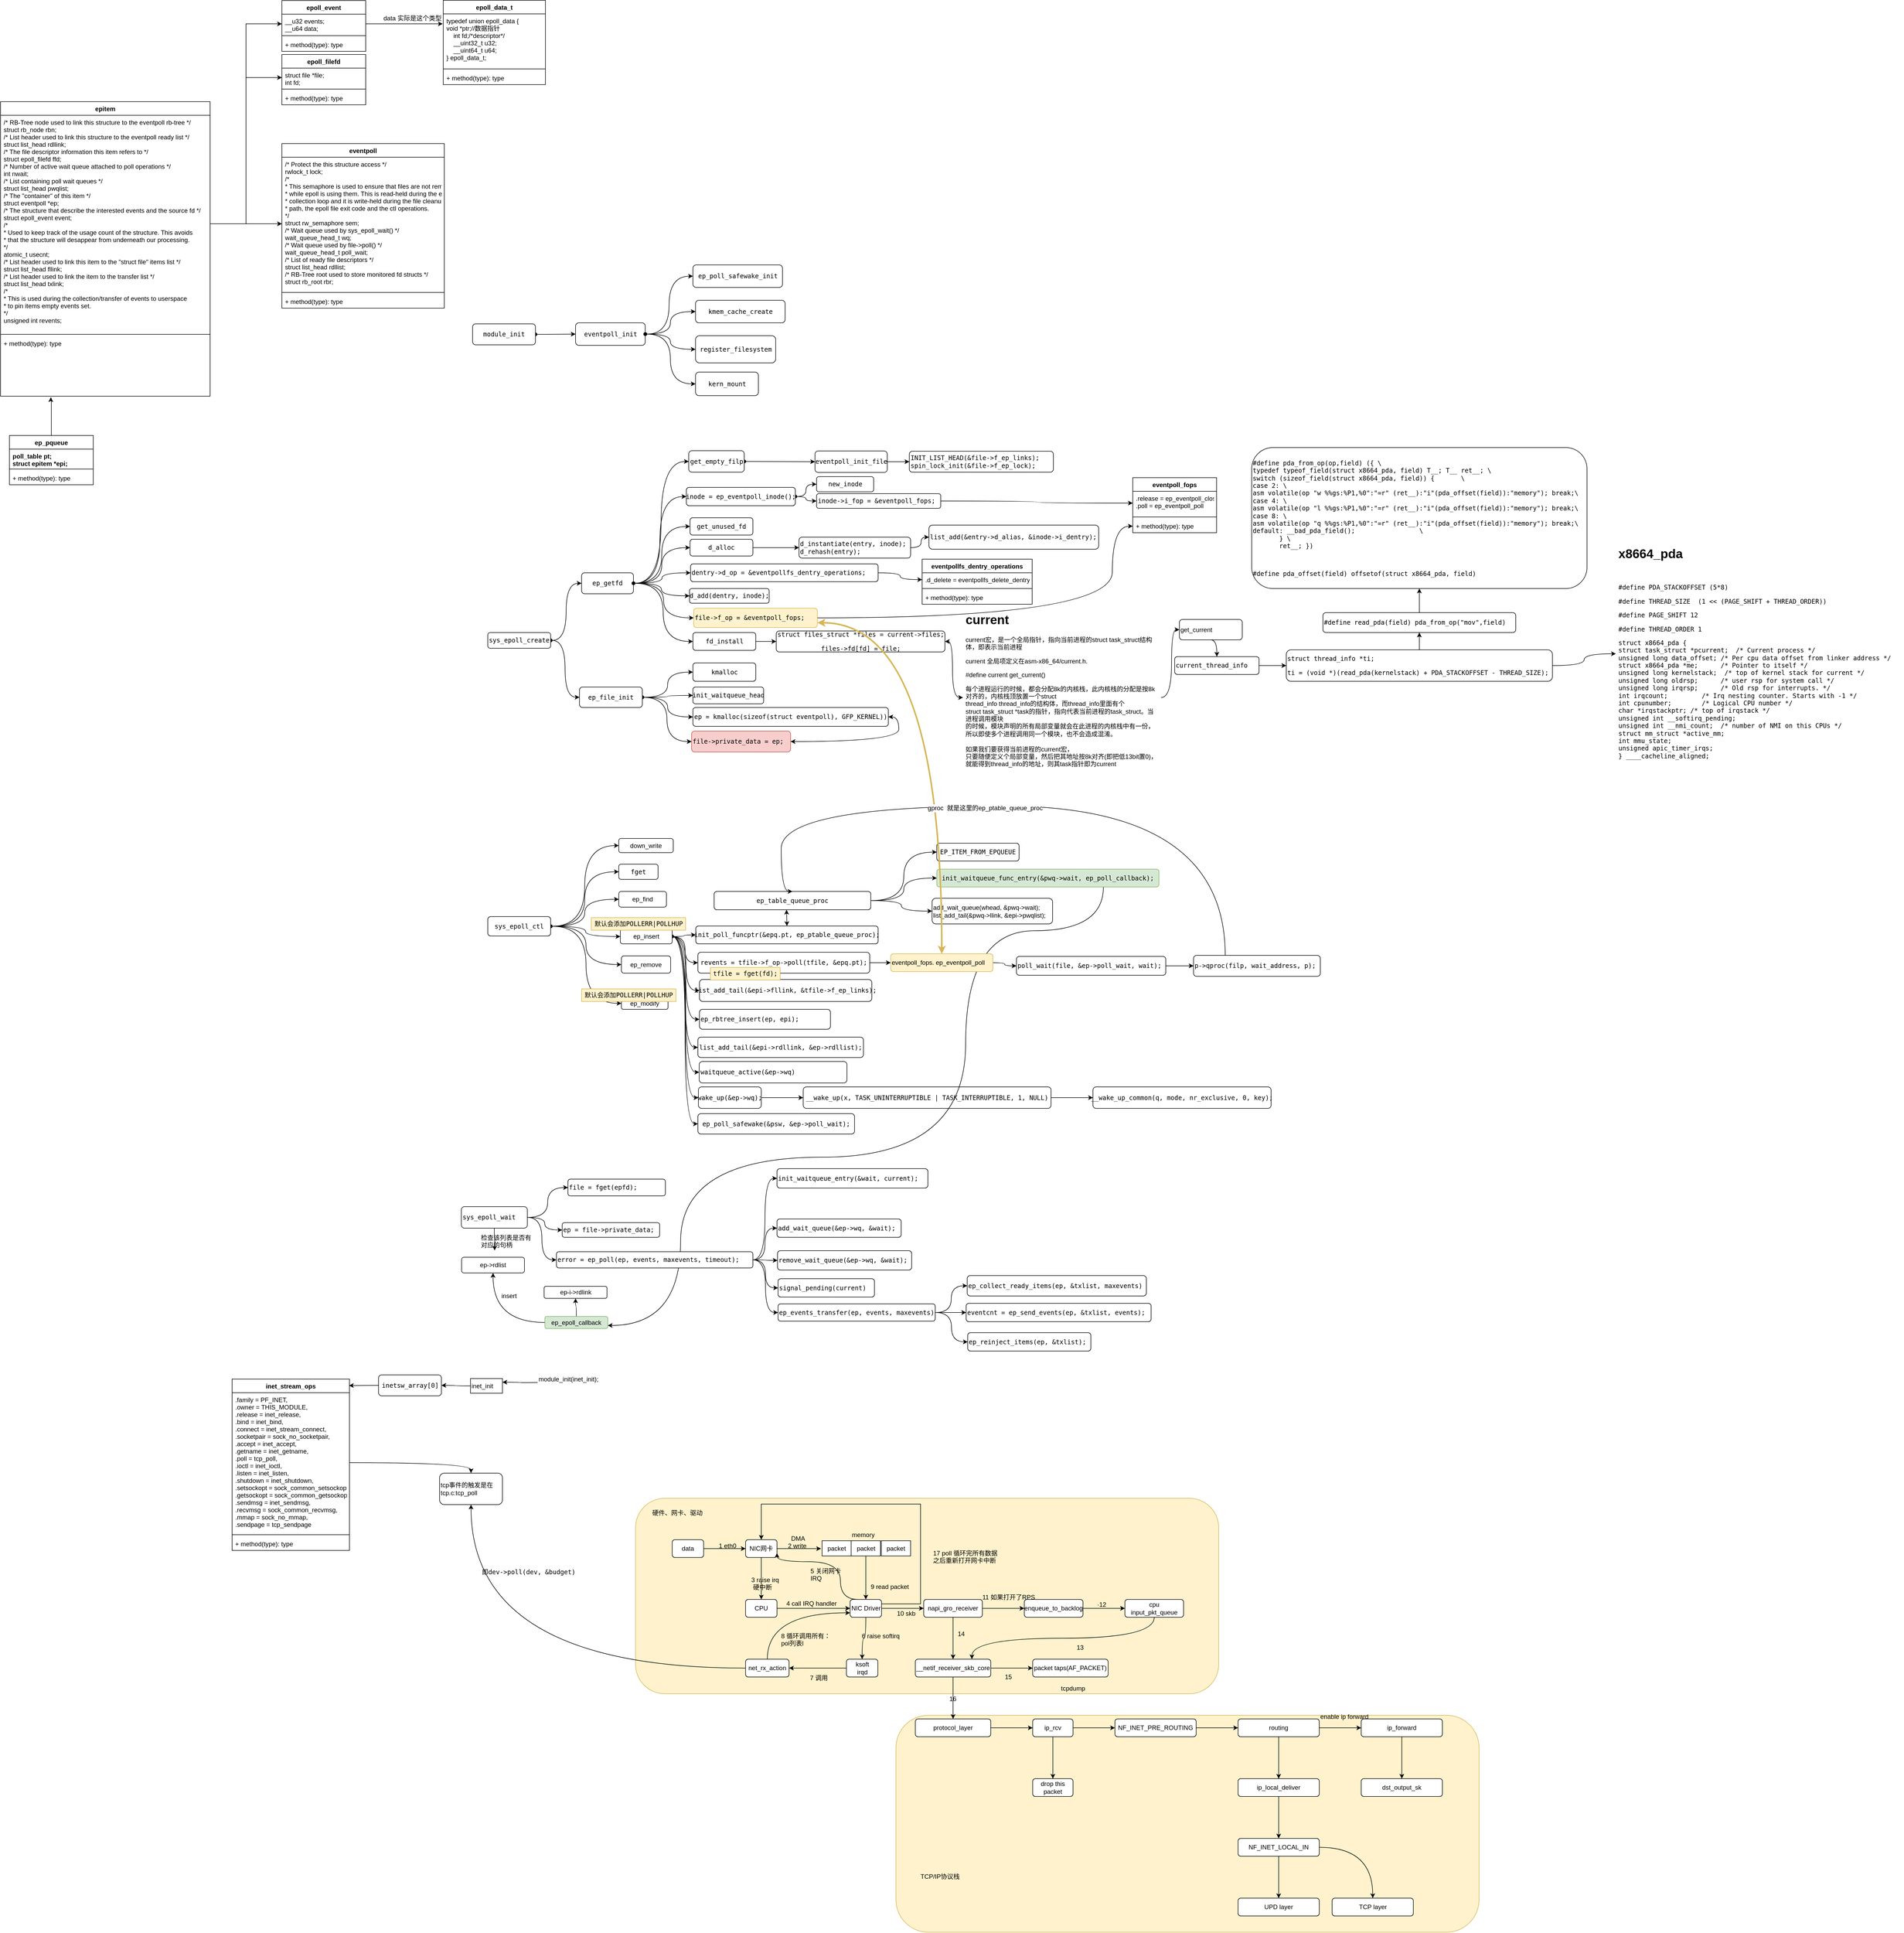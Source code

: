 <mxfile version="10.5.4" type="github"><diagram id="craqX8VbKErLSzMx446K" name="Page-1"><mxGraphModel dx="882" dy="1495" grid="0" gridSize="10" guides="1" tooltips="1" connect="1" arrows="1" fold="1" page="0" pageScale="1" pageWidth="2339" pageHeight="3300" math="0" shadow="0"><root><mxCell id="0"/><mxCell id="1" parent="0"/><mxCell id="_bItEjpJx2KWf4UYusHs-99" value="" style="rounded=1;whiteSpace=wrap;html=1;fillColor=#fff2cc;strokeColor=#d6b656;" parent="1" vertex="1"><mxGeometry x="1722" y="3249" width="1113" height="414" as="geometry"/></mxCell><mxCell id="_bItEjpJx2KWf4UYusHs-97" value="" style="rounded=1;whiteSpace=wrap;html=1;fillColor=#fff2cc;strokeColor=#d6b656;" parent="1" vertex="1"><mxGeometry x="1225" y="2835" width="1113" height="373" as="geometry"/></mxCell><mxCell id="ZwNpzpnpfVniahjFfzZO-1" value="epitem" style="swimlane;fontStyle=1;align=center;verticalAlign=top;childLayout=stackLayout;horizontal=1;startSize=26;horizontalStack=0;resizeParent=1;resizeParentMax=0;resizeLast=0;collapsible=1;marginBottom=0;" parent="1" vertex="1"><mxGeometry x="13" y="170" width="400" height="562" as="geometry"/></mxCell><mxCell id="ZwNpzpnpfVniahjFfzZO-2" value="/* RB-Tree node used to link this structure to the eventpoll rb-tree */&#xa;struct rb_node rbn;&#xa;/* List header used to link this structure to the eventpoll ready list */&#xa;struct list_head rdllink;&#xa;/* The file descriptor information this item refers to */&#xa;struct epoll_filefd ffd;&#xa;/* Number of active wait queue attached to poll operations */&#xa;int nwait;&#xa;/* List containing poll wait queues */&#xa;struct list_head pwqlist;&#xa;/* The &quot;container&quot; of this item */&#xa;struct eventpoll *ep;&#xa;/* The structure that describe the interested events and the source fd */&#xa;struct epoll_event event;&#xa;/*&#xa; * Used to keep track of the usage count of the structure. This avoids&#xa; * that the structure will desappear from underneath our processing.&#xa; */&#xa;atomic_t usecnt;&#xa;/* List header used to link this item to the &quot;struct file&quot; items list */&#xa;struct list_head fllink;&#xa;/* List header used to link the item to the transfer list */&#xa;struct list_head txlink;&#xa;/*&#xa; * This is used during the collection/transfer of events to userspace&#xa; * to pin items empty events set.&#xa; */&#xa;unsigned int revents;" style="text;strokeColor=none;fillColor=none;align=left;verticalAlign=top;spacingLeft=4;spacingRight=4;overflow=hidden;rotatable=0;points=[[0,0.5],[1,0.5]];portConstraint=eastwest;" parent="ZwNpzpnpfVniahjFfzZO-1" vertex="1"><mxGeometry y="26" width="400" height="414" as="geometry"/></mxCell><mxCell id="ZwNpzpnpfVniahjFfzZO-3" value="" style="line;strokeWidth=1;fillColor=none;align=left;verticalAlign=middle;spacingTop=-1;spacingLeft=3;spacingRight=3;rotatable=0;labelPosition=right;points=[];portConstraint=eastwest;" parent="ZwNpzpnpfVniahjFfzZO-1" vertex="1"><mxGeometry y="440" width="400" height="8" as="geometry"/></mxCell><mxCell id="ZwNpzpnpfVniahjFfzZO-4" value="+ method(type): type" style="text;strokeColor=none;fillColor=none;align=left;verticalAlign=top;spacingLeft=4;spacingRight=4;overflow=hidden;rotatable=0;points=[[0,0.5],[1,0.5]];portConstraint=eastwest;" parent="ZwNpzpnpfVniahjFfzZO-1" vertex="1"><mxGeometry y="448" width="400" height="114" as="geometry"/></mxCell><mxCell id="pTRS4t-ar3EstqvLFvJx-5" style="edgeStyle=orthogonalEdgeStyle;rounded=0;orthogonalLoop=1;jettySize=auto;html=1;exitX=0.5;exitY=0;exitDx=0;exitDy=0;entryX=0.24;entryY=1.018;entryDx=0;entryDy=0;entryPerimeter=0;" parent="1" source="pTRS4t-ar3EstqvLFvJx-1" target="ZwNpzpnpfVniahjFfzZO-4" edge="1"><mxGeometry relative="1" as="geometry"><Array as="points"><mxPoint x="110" y="736"/><mxPoint x="109" y="736"/></Array></mxGeometry></mxCell><mxCell id="pTRS4t-ar3EstqvLFvJx-1" value="ep_pqueue" style="swimlane;fontStyle=1;align=center;verticalAlign=top;childLayout=stackLayout;horizontal=1;startSize=26;horizontalStack=0;resizeParent=1;resizeParentMax=0;resizeLast=0;collapsible=1;marginBottom=0;" parent="1" vertex="1"><mxGeometry x="30" y="807" width="160" height="94" as="geometry"/></mxCell><mxCell id="pTRS4t-ar3EstqvLFvJx-2" value="poll_table pt;&#xa;struct epitem *epi;" style="text;strokeColor=none;fillColor=none;align=left;verticalAlign=top;spacingLeft=4;spacingRight=4;overflow=hidden;rotatable=0;points=[[0,0.5],[1,0.5]];portConstraint=eastwest;fontStyle=1" parent="pTRS4t-ar3EstqvLFvJx-1" vertex="1"><mxGeometry y="26" width="160" height="34" as="geometry"/></mxCell><mxCell id="pTRS4t-ar3EstqvLFvJx-3" value="" style="line;strokeWidth=1;fillColor=none;align=left;verticalAlign=middle;spacingTop=-1;spacingLeft=3;spacingRight=3;rotatable=0;labelPosition=right;points=[];portConstraint=eastwest;" parent="pTRS4t-ar3EstqvLFvJx-1" vertex="1"><mxGeometry y="60" width="160" height="8" as="geometry"/></mxCell><mxCell id="pTRS4t-ar3EstqvLFvJx-4" value="+ method(type): type" style="text;strokeColor=none;fillColor=none;align=left;verticalAlign=top;spacingLeft=4;spacingRight=4;overflow=hidden;rotatable=0;points=[[0,0.5],[1,0.5]];portConstraint=eastwest;" parent="pTRS4t-ar3EstqvLFvJx-1" vertex="1"><mxGeometry y="68" width="160" height="26" as="geometry"/></mxCell><mxCell id="pTRS4t-ar3EstqvLFvJx-7" value="eventpoll" style="swimlane;fontStyle=1;align=center;verticalAlign=top;childLayout=stackLayout;horizontal=1;startSize=26;horizontalStack=0;resizeParent=1;resizeParentMax=0;resizeLast=0;collapsible=1;marginBottom=0;" parent="1" vertex="1"><mxGeometry x="550" y="250" width="310" height="314" as="geometry"/></mxCell><mxCell id="pTRS4t-ar3EstqvLFvJx-8" value="/* Protect the this structure access */&#xa;rwlock_t lock;&#xa;/*&#xa; * This semaphore is used to ensure that files are not removed&#xa; * while epoll is using them. This is read-held during the event&#xa; * collection loop and it is write-held during the file cleanup&#xa; * path, the epoll file exit code and the ctl operations.&#xa; */&#xa;struct rw_semaphore sem;&#xa;/* Wait queue used by sys_epoll_wait() */&#xa;wait_queue_head_t wq;&#xa;/* Wait queue used by file-&gt;poll() */&#xa;wait_queue_head_t poll_wait;&#xa;/* List of ready file descriptors */&#xa;struct list_head rdllist;&#xa;/* RB-Tree root used to store monitored fd structs */&#xa;struct rb_root rbr;" style="text;strokeColor=none;fillColor=none;align=left;verticalAlign=top;spacingLeft=4;spacingRight=4;overflow=hidden;rotatable=0;points=[[0,0.5],[1,0.5]];portConstraint=eastwest;" parent="pTRS4t-ar3EstqvLFvJx-7" vertex="1"><mxGeometry y="26" width="310" height="254" as="geometry"/></mxCell><mxCell id="pTRS4t-ar3EstqvLFvJx-9" value="" style="line;strokeWidth=1;fillColor=none;align=left;verticalAlign=middle;spacingTop=-1;spacingLeft=3;spacingRight=3;rotatable=0;labelPosition=right;points=[];portConstraint=eastwest;" parent="pTRS4t-ar3EstqvLFvJx-7" vertex="1"><mxGeometry y="280" width="310" height="8" as="geometry"/></mxCell><mxCell id="pTRS4t-ar3EstqvLFvJx-10" value="+ method(type): type" style="text;strokeColor=none;fillColor=none;align=left;verticalAlign=top;spacingLeft=4;spacingRight=4;overflow=hidden;rotatable=0;points=[[0,0.5],[1,0.5]];portConstraint=eastwest;" parent="pTRS4t-ar3EstqvLFvJx-7" vertex="1"><mxGeometry y="288" width="310" height="26" as="geometry"/></mxCell><mxCell id="pTRS4t-ar3EstqvLFvJx-11" style="edgeStyle=orthogonalEdgeStyle;rounded=0;orthogonalLoop=1;jettySize=auto;html=1;exitX=1;exitY=0.5;exitDx=0;exitDy=0;entryX=0;entryY=0.5;entryDx=0;entryDy=0;" parent="1" source="ZwNpzpnpfVniahjFfzZO-2" target="pTRS4t-ar3EstqvLFvJx-8" edge="1"><mxGeometry relative="1" as="geometry"/></mxCell><mxCell id="pTRS4t-ar3EstqvLFvJx-12" value="epoll_filefd" style="swimlane;fontStyle=1;align=center;verticalAlign=top;childLayout=stackLayout;horizontal=1;startSize=26;horizontalStack=0;resizeParent=1;resizeParentMax=0;resizeLast=0;collapsible=1;marginBottom=0;" parent="1" vertex="1"><mxGeometry x="550" y="80" width="160" height="96" as="geometry"/></mxCell><mxCell id="pTRS4t-ar3EstqvLFvJx-13" value="struct file *file;&#xa;int fd;" style="text;strokeColor=none;fillColor=none;align=left;verticalAlign=top;spacingLeft=4;spacingRight=4;overflow=hidden;rotatable=0;points=[[0,0.5],[1,0.5]];portConstraint=eastwest;" parent="pTRS4t-ar3EstqvLFvJx-12" vertex="1"><mxGeometry y="26" width="160" height="36" as="geometry"/></mxCell><mxCell id="pTRS4t-ar3EstqvLFvJx-14" value="" style="line;strokeWidth=1;fillColor=none;align=left;verticalAlign=middle;spacingTop=-1;spacingLeft=3;spacingRight=3;rotatable=0;labelPosition=right;points=[];portConstraint=eastwest;" parent="pTRS4t-ar3EstqvLFvJx-12" vertex="1"><mxGeometry y="62" width="160" height="8" as="geometry"/></mxCell><mxCell id="pTRS4t-ar3EstqvLFvJx-15" value="+ method(type): type" style="text;strokeColor=none;fillColor=none;align=left;verticalAlign=top;spacingLeft=4;spacingRight=4;overflow=hidden;rotatable=0;points=[[0,0.5],[1,0.5]];portConstraint=eastwest;" parent="pTRS4t-ar3EstqvLFvJx-12" vertex="1"><mxGeometry y="70" width="160" height="26" as="geometry"/></mxCell><mxCell id="pTRS4t-ar3EstqvLFvJx-16" style="edgeStyle=orthogonalEdgeStyle;rounded=0;orthogonalLoop=1;jettySize=auto;html=1;exitX=1;exitY=0.5;exitDx=0;exitDy=0;entryX=0;entryY=0.5;entryDx=0;entryDy=0;" parent="1" source="ZwNpzpnpfVniahjFfzZO-2" target="pTRS4t-ar3EstqvLFvJx-13" edge="1"><mxGeometry relative="1" as="geometry"/></mxCell><mxCell id="pTRS4t-ar3EstqvLFvJx-17" value="epoll_event" style="swimlane;fontStyle=1;align=center;verticalAlign=top;childLayout=stackLayout;horizontal=1;startSize=26;horizontalStack=0;resizeParent=1;resizeParentMax=0;resizeLast=0;collapsible=1;marginBottom=0;" parent="1" vertex="1"><mxGeometry x="550" y="-23" width="160" height="97" as="geometry"/></mxCell><mxCell id="pTRS4t-ar3EstqvLFvJx-18" value="__u32 events;&#xa;__u64 data;" style="text;strokeColor=none;fillColor=none;align=left;verticalAlign=top;spacingLeft=4;spacingRight=4;overflow=hidden;rotatable=0;points=[[0,0.5],[1,0.5]];portConstraint=eastwest;" parent="pTRS4t-ar3EstqvLFvJx-17" vertex="1"><mxGeometry y="26" width="160" height="37" as="geometry"/></mxCell><mxCell id="pTRS4t-ar3EstqvLFvJx-19" value="" style="line;strokeWidth=1;fillColor=none;align=left;verticalAlign=middle;spacingTop=-1;spacingLeft=3;spacingRight=3;rotatable=0;labelPosition=right;points=[];portConstraint=eastwest;" parent="pTRS4t-ar3EstqvLFvJx-17" vertex="1"><mxGeometry y="63" width="160" height="8" as="geometry"/></mxCell><mxCell id="pTRS4t-ar3EstqvLFvJx-20" value="+ method(type): type" style="text;strokeColor=none;fillColor=none;align=left;verticalAlign=top;spacingLeft=4;spacingRight=4;overflow=hidden;rotatable=0;points=[[0,0.5],[1,0.5]];portConstraint=eastwest;" parent="pTRS4t-ar3EstqvLFvJx-17" vertex="1"><mxGeometry y="71" width="160" height="26" as="geometry"/></mxCell><mxCell id="pTRS4t-ar3EstqvLFvJx-21" style="edgeStyle=orthogonalEdgeStyle;rounded=0;orthogonalLoop=1;jettySize=auto;html=1;exitX=1;exitY=0.5;exitDx=0;exitDy=0;entryX=0;entryY=0.5;entryDx=0;entryDy=0;" parent="1" source="ZwNpzpnpfVniahjFfzZO-2" target="pTRS4t-ar3EstqvLFvJx-18" edge="1"><mxGeometry relative="1" as="geometry"/></mxCell><mxCell id="pTRS4t-ar3EstqvLFvJx-67" value="&lt;pre&gt;&lt;pre&gt;d_add(dentry&lt;span&gt;, &lt;/span&gt;inode)&lt;span&gt;;&lt;/span&gt;&lt;/pre&gt;&lt;/pre&gt;" style="rounded=1;whiteSpace=wrap;html=1;" parent="1" vertex="1"><mxGeometry x="1328" y="1099" width="152" height="28" as="geometry"/></mxCell><mxCell id="pTRS4t-ar3EstqvLFvJx-70" value="" style="edgeStyle=orthogonalEdgeStyle;curved=1;rounded=0;orthogonalLoop=1;jettySize=auto;html=1;startArrow=oval;startFill=1;endArrow=classic;endFill=1;entryX=0;entryY=0.5;entryDx=0;entryDy=0;" parent="1" source="pTRS4t-ar3EstqvLFvJx-68" target="pTRS4t-ar3EstqvLFvJx-69" edge="1"><mxGeometry relative="1" as="geometry"/></mxCell><mxCell id="pTRS4t-ar3EstqvLFvJx-97" style="edgeStyle=orthogonalEdgeStyle;curved=1;rounded=0;orthogonalLoop=1;jettySize=auto;html=1;exitX=1;exitY=0.5;exitDx=0;exitDy=0;entryX=0;entryY=0.5;entryDx=0;entryDy=0;startArrow=oval;startFill=1;endArrow=classic;endFill=1;" parent="1" source="pTRS4t-ar3EstqvLFvJx-68" target="pTRS4t-ar3EstqvLFvJx-84" edge="1"><mxGeometry relative="1" as="geometry"/></mxCell><mxCell id="pTRS4t-ar3EstqvLFvJx-106" style="edgeStyle=orthogonalEdgeStyle;curved=1;rounded=0;orthogonalLoop=1;jettySize=auto;html=1;exitX=1;exitY=0.5;exitDx=0;exitDy=0;entryX=0;entryY=0.5;entryDx=0;entryDy=0;startArrow=oval;startFill=1;endArrow=classic;endFill=1;" parent="1" source="pTRS4t-ar3EstqvLFvJx-68" target="pTRS4t-ar3EstqvLFvJx-105" edge="1"><mxGeometry relative="1" as="geometry"/></mxCell><mxCell id="pTRS4t-ar3EstqvLFvJx-107" style="edgeStyle=orthogonalEdgeStyle;curved=1;rounded=0;orthogonalLoop=1;jettySize=auto;html=1;exitX=1;exitY=0.5;exitDx=0;exitDy=0;entryX=0;entryY=0.5;entryDx=0;entryDy=0;startArrow=oval;startFill=1;endArrow=classic;endFill=1;" parent="1" source="pTRS4t-ar3EstqvLFvJx-68" target="pTRS4t-ar3EstqvLFvJx-67" edge="1"><mxGeometry relative="1" as="geometry"/></mxCell><mxCell id="pTRS4t-ar3EstqvLFvJx-109" style="edgeStyle=orthogonalEdgeStyle;curved=1;rounded=0;orthogonalLoop=1;jettySize=auto;html=1;exitX=1;exitY=0.5;exitDx=0;exitDy=0;entryX=0;entryY=0.5;entryDx=0;entryDy=0;startArrow=oval;startFill=1;endArrow=classic;endFill=1;" parent="1" source="pTRS4t-ar3EstqvLFvJx-68" target="pTRS4t-ar3EstqvLFvJx-108" edge="1"><mxGeometry relative="1" as="geometry"/></mxCell><mxCell id="vGrRax0EMI3FaRqWe0Zc-49" style="edgeStyle=orthogonalEdgeStyle;curved=1;rounded=0;orthogonalLoop=1;jettySize=auto;html=1;exitX=1;exitY=0.5;exitDx=0;exitDy=0;entryX=0;entryY=0.5;entryDx=0;entryDy=0;" parent="1" source="pTRS4t-ar3EstqvLFvJx-68" target="vGrRax0EMI3FaRqWe0Zc-46" edge="1"><mxGeometry relative="1" as="geometry"/></mxCell><mxCell id="vGrRax0EMI3FaRqWe0Zc-64" style="edgeStyle=orthogonalEdgeStyle;curved=1;rounded=0;orthogonalLoop=1;jettySize=auto;html=1;exitX=1;exitY=0.5;exitDx=0;exitDy=0;entryX=0;entryY=0.5;entryDx=0;entryDy=0;" parent="1" source="pTRS4t-ar3EstqvLFvJx-68" target="vGrRax0EMI3FaRqWe0Zc-63" edge="1"><mxGeometry relative="1" as="geometry"/></mxCell><mxCell id="pTRS4t-ar3EstqvLFvJx-68" value="&lt;pre&gt;ep_getfd&lt;/pre&gt;" style="rounded=1;whiteSpace=wrap;html=1;" parent="1" vertex="1"><mxGeometry x="1122" y="1069" width="99" height="40" as="geometry"/></mxCell><mxCell id="pTRS4t-ar3EstqvLFvJx-93" style="edgeStyle=orthogonalEdgeStyle;curved=1;rounded=0;orthogonalLoop=1;jettySize=auto;html=1;exitX=1;exitY=0.5;exitDx=0;exitDy=0;entryX=0;entryY=0.5;entryDx=0;entryDy=0;startArrow=oval;startFill=1;endArrow=classic;endFill=1;" parent="1" source="pTRS4t-ar3EstqvLFvJx-77" target="pTRS4t-ar3EstqvLFvJx-92" edge="1"><mxGeometry relative="1" as="geometry"/></mxCell><mxCell id="pTRS4t-ar3EstqvLFvJx-98" style="edgeStyle=orthogonalEdgeStyle;curved=1;rounded=0;orthogonalLoop=1;jettySize=auto;html=1;exitX=1;exitY=0.5;exitDx=0;exitDy=0;entryX=0;entryY=0.5;entryDx=0;entryDy=0;startArrow=oval;startFill=1;endArrow=classic;endFill=1;" parent="1" source="pTRS4t-ar3EstqvLFvJx-77" target="pTRS4t-ar3EstqvLFvJx-94" edge="1"><mxGeometry relative="1" as="geometry"/></mxCell><mxCell id="pTRS4t-ar3EstqvLFvJx-104" style="edgeStyle=orthogonalEdgeStyle;curved=1;rounded=0;orthogonalLoop=1;jettySize=auto;html=1;exitX=1;exitY=0.5;exitDx=0;exitDy=0;entryX=0;entryY=0.5;entryDx=0;entryDy=0;startArrow=oval;startFill=1;endArrow=classic;endFill=1;" parent="1" source="pTRS4t-ar3EstqvLFvJx-84" target="pTRS4t-ar3EstqvLFvJx-103" edge="1"><mxGeometry relative="1" as="geometry"/></mxCell><mxCell id="vGrRax0EMI3FaRqWe0Zc-44" style="edgeStyle=orthogonalEdgeStyle;curved=1;rounded=0;orthogonalLoop=1;jettySize=auto;html=1;exitX=1;exitY=0.5;exitDx=0;exitDy=0;entryX=0;entryY=0.5;entryDx=0;entryDy=0;" parent="1" source="pTRS4t-ar3EstqvLFvJx-84" target="vGrRax0EMI3FaRqWe0Zc-43" edge="1"><mxGeometry relative="1" as="geometry"/></mxCell><mxCell id="pTRS4t-ar3EstqvLFvJx-81" value="" style="edgeStyle=orthogonalEdgeStyle;curved=1;rounded=0;orthogonalLoop=1;jettySize=auto;html=1;startArrow=oval;startFill=1;endArrow=classic;endFill=1;entryX=0;entryY=0.5;entryDx=0;entryDy=0;" parent="1" source="pTRS4t-ar3EstqvLFvJx-77" target="pTRS4t-ar3EstqvLFvJx-80" edge="1"><mxGeometry relative="1" as="geometry"/></mxCell><mxCell id="pTRS4t-ar3EstqvLFvJx-77" value="&lt;pre&gt;eventpoll_init&lt;/pre&gt;" style="rounded=1;whiteSpace=wrap;html=1;" parent="1" vertex="1"><mxGeometry x="1110.5" y="592" width="133" height="43" as="geometry"/></mxCell><mxCell id="pTRS4t-ar3EstqvLFvJx-83" value="" style="edgeStyle=orthogonalEdgeStyle;curved=1;rounded=0;orthogonalLoop=1;jettySize=auto;html=1;startArrow=oval;startFill=1;endArrow=classic;endFill=1;exitX=1;exitY=0.5;exitDx=0;exitDy=0;entryX=0;entryY=0.5;entryDx=0;entryDy=0;" parent="1" source="pTRS4t-ar3EstqvLFvJx-77" target="pTRS4t-ar3EstqvLFvJx-82" edge="1"><mxGeometry relative="1" as="geometry"><mxPoint x="1262.5" y="521.5" as="sourcePoint"/></mxGeometry></mxCell><mxCell id="pTRS4t-ar3EstqvLFvJx-80" value="&lt;pre&gt;ep_poll_safewake_init&lt;/pre&gt;" style="rounded=1;whiteSpace=wrap;html=1;" parent="1" vertex="1"><mxGeometry x="1334.5" y="481.5" width="171" height="43" as="geometry"/></mxCell><mxCell id="pTRS4t-ar3EstqvLFvJx-82" value="&lt;pre&gt;kmem_cache_create&lt;/pre&gt;" style="rounded=1;whiteSpace=wrap;html=1;" parent="1" vertex="1"><mxGeometry x="1339.5" y="549" width="171" height="43" as="geometry"/></mxCell><mxCell id="pTRS4t-ar3EstqvLFvJx-102" value="" style="edgeStyle=orthogonalEdgeStyle;curved=1;rounded=0;orthogonalLoop=1;jettySize=auto;html=1;startArrow=oval;startFill=1;endArrow=classic;endFill=1;" parent="1" source="pTRS4t-ar3EstqvLFvJx-69" target="pTRS4t-ar3EstqvLFvJx-101" edge="1"><mxGeometry relative="1" as="geometry"/></mxCell><mxCell id="pTRS4t-ar3EstqvLFvJx-69" value="&lt;pre&gt;get_empty_filp&lt;/pre&gt;" style="rounded=1;whiteSpace=wrap;html=1;" parent="1" vertex="1"><mxGeometry x="1326.5" y="836" width="106" height="41" as="geometry"/></mxCell><mxCell id="vGrRax0EMI3FaRqWe0Zc-42" style="edgeStyle=orthogonalEdgeStyle;curved=1;rounded=0;orthogonalLoop=1;jettySize=auto;html=1;exitX=1;exitY=0.5;exitDx=0;exitDy=0;entryX=0;entryY=0.5;entryDx=0;entryDy=0;" parent="1" source="pTRS4t-ar3EstqvLFvJx-101" target="vGrRax0EMI3FaRqWe0Zc-41" edge="1"><mxGeometry relative="1" as="geometry"/></mxCell><mxCell id="pTRS4t-ar3EstqvLFvJx-101" value="&lt;pre&gt;eventpoll_init_file&lt;/pre&gt;" style="rounded=1;whiteSpace=wrap;html=1;" parent="1" vertex="1"><mxGeometry x="1567.5" y="836.5" width="138" height="41" as="geometry"/></mxCell><mxCell id="pTRS4t-ar3EstqvLFvJx-87" style="edgeStyle=orthogonalEdgeStyle;curved=1;rounded=0;orthogonalLoop=1;jettySize=auto;html=1;exitX=1;exitY=0.5;exitDx=0;exitDy=0;entryX=0;entryY=0.5;entryDx=0;entryDy=0;startArrow=oval;startFill=1;endArrow=classic;endFill=1;" parent="1" source="pTRS4t-ar3EstqvLFvJx-68" target="pTRS4t-ar3EstqvLFvJx-85" edge="1"><mxGeometry relative="1" as="geometry"/></mxCell><mxCell id="pTRS4t-ar3EstqvLFvJx-84" value="&lt;pre&gt;&lt;pre&gt;inode &lt;span&gt;= &lt;/span&gt;ep_eventpoll_inode()&lt;span&gt;;&lt;/span&gt;&lt;/pre&gt;&lt;/pre&gt;" style="rounded=1;whiteSpace=wrap;html=1;" parent="1" vertex="1"><mxGeometry x="1322" y="906" width="208" height="35" as="geometry"/></mxCell><mxCell id="pTRS4t-ar3EstqvLFvJx-85" value="&lt;pre&gt;get_unused_fd&lt;/pre&gt;" style="rounded=1;whiteSpace=wrap;html=1;" parent="1" vertex="1"><mxGeometry x="1329" y="964" width="120" height="33" as="geometry"/></mxCell><mxCell id="pTRS4t-ar3EstqvLFvJx-92" value="&lt;pre&gt;register_filesystem&lt;/pre&gt;" style="rounded=1;whiteSpace=wrap;html=1;" parent="1" vertex="1"><mxGeometry x="1339.5" y="616.5" width="153" height="52" as="geometry"/></mxCell><mxCell id="pTRS4t-ar3EstqvLFvJx-94" value="&lt;pre&gt;kern_mount&lt;/pre&gt;" style="rounded=1;whiteSpace=wrap;html=1;" parent="1" vertex="1"><mxGeometry x="1339.5" y="686" width="120" height="45" as="geometry"/></mxCell><mxCell id="pTRS4t-ar3EstqvLFvJx-103" value="&lt;pre&gt;new_inode&lt;/pre&gt;" style="rounded=1;whiteSpace=wrap;html=1;" parent="1" vertex="1"><mxGeometry x="1570.5" y="885.5" width="109" height="29" as="geometry"/></mxCell><mxCell id="vGrRax0EMI3FaRqWe0Zc-57" style="edgeStyle=orthogonalEdgeStyle;curved=1;rounded=0;orthogonalLoop=1;jettySize=auto;html=1;exitX=1;exitY=0.5;exitDx=0;exitDy=0;" parent="1" source="pTRS4t-ar3EstqvLFvJx-105" target="vGrRax0EMI3FaRqWe0Zc-56" edge="1"><mxGeometry relative="1" as="geometry"/></mxCell><mxCell id="pTRS4t-ar3EstqvLFvJx-105" value="&lt;pre&gt;d_alloc&lt;/pre&gt;" style="rounded=1;whiteSpace=wrap;html=1;" parent="1" vertex="1"><mxGeometry x="1329" y="1005" width="120" height="32" as="geometry"/></mxCell><mxCell id="vGrRax0EMI3FaRqWe0Zc-61" value="" style="edgeStyle=orthogonalEdgeStyle;curved=1;rounded=0;orthogonalLoop=1;jettySize=auto;html=1;" parent="1" source="pTRS4t-ar3EstqvLFvJx-108" target="vGrRax0EMI3FaRqWe0Zc-60" edge="1"><mxGeometry relative="1" as="geometry"/></mxCell><mxCell id="pTRS4t-ar3EstqvLFvJx-108" value="&lt;pre&gt;fd_install&lt;/pre&gt;" style="rounded=1;whiteSpace=wrap;html=1;" parent="1" vertex="1"><mxGeometry x="1334.5" y="1183" width="120" height="34" as="geometry"/></mxCell><mxCell id="vGrRax0EMI3FaRqWe0Zc-60" value="&lt;pre&gt;&lt;pre&gt;&lt;pre&gt;&lt;span&gt;struct &lt;/span&gt;files_struct &lt;span&gt;*&lt;/span&gt;files &lt;span&gt;= &lt;/span&gt;current&lt;span&gt;-&amp;gt;&lt;/span&gt;files&lt;span&gt;;&lt;/span&gt;&lt;/pre&gt;&lt;/pre&gt;&lt;pre&gt;files&lt;span&gt;-&amp;gt;&lt;/span&gt;fd[fd] &lt;span&gt;= &lt;/span&gt;file&lt;span&gt;;&lt;/span&gt;&lt;/pre&gt;&lt;/pre&gt;" style="rounded=1;whiteSpace=wrap;html=1;" parent="1" vertex="1"><mxGeometry x="1493.5" y="1180" width="322" height="40" as="geometry"/></mxCell><mxCell id="pTRS4t-ar3EstqvLFvJx-117" style="edgeStyle=orthogonalEdgeStyle;curved=1;rounded=0;orthogonalLoop=1;jettySize=auto;html=1;exitX=1;exitY=0.5;exitDx=0;exitDy=0;entryX=0;entryY=0.5;entryDx=0;entryDy=0;startArrow=oval;startFill=1;endArrow=classic;endFill=1;" parent="1" source="pTRS4t-ar3EstqvLFvJx-116" target="pTRS4t-ar3EstqvLFvJx-77" edge="1"><mxGeometry relative="1" as="geometry"/></mxCell><mxCell id="pTRS4t-ar3EstqvLFvJx-116" value="&lt;pre&gt;module_init&lt;/pre&gt;" style="rounded=1;whiteSpace=wrap;html=1;" parent="1" vertex="1"><mxGeometry x="914" y="594" width="120" height="40" as="geometry"/></mxCell><mxCell id="pTRS4t-ar3EstqvLFvJx-119" style="edgeStyle=orthogonalEdgeStyle;curved=1;rounded=0;orthogonalLoop=1;jettySize=auto;html=1;exitX=1;exitY=0.5;exitDx=0;exitDy=0;entryX=0;entryY=0.5;entryDx=0;entryDy=0;startArrow=oval;startFill=1;endArrow=classic;endFill=1;" parent="1" source="pTRS4t-ar3EstqvLFvJx-118" target="pTRS4t-ar3EstqvLFvJx-68" edge="1"><mxGeometry relative="1" as="geometry"/></mxCell><mxCell id="pTRS4t-ar3EstqvLFvJx-121" style="edgeStyle=orthogonalEdgeStyle;curved=1;rounded=0;orthogonalLoop=1;jettySize=auto;html=1;exitX=1;exitY=0.5;exitDx=0;exitDy=0;entryX=0;entryY=0.5;entryDx=0;entryDy=0;startArrow=oval;startFill=1;endArrow=classic;endFill=1;" parent="1" source="pTRS4t-ar3EstqvLFvJx-118" target="pTRS4t-ar3EstqvLFvJx-120" edge="1"><mxGeometry relative="1" as="geometry"/></mxCell><mxCell id="pTRS4t-ar3EstqvLFvJx-118" value="&lt;pre&gt;sys_epoll_create&lt;/pre&gt;" style="rounded=1;whiteSpace=wrap;html=1;" parent="1" vertex="1"><mxGeometry x="943" y="1183" width="120" height="30" as="geometry"/></mxCell><mxCell id="pTRS4t-ar3EstqvLFvJx-123" value="" style="edgeStyle=orthogonalEdgeStyle;curved=1;rounded=0;orthogonalLoop=1;jettySize=auto;html=1;startArrow=oval;startFill=1;endArrow=classic;endFill=1;entryX=0;entryY=0.5;entryDx=0;entryDy=0;" parent="1" source="pTRS4t-ar3EstqvLFvJx-120" target="pTRS4t-ar3EstqvLFvJx-122" edge="1"><mxGeometry relative="1" as="geometry"/></mxCell><mxCell id="pTRS4t-ar3EstqvLFvJx-125" style="edgeStyle=orthogonalEdgeStyle;curved=1;rounded=0;orthogonalLoop=1;jettySize=auto;html=1;exitX=1;exitY=0.5;exitDx=0;exitDy=0;entryX=0;entryY=0.5;entryDx=0;entryDy=0;startArrow=oval;startFill=1;endArrow=classic;endFill=1;" parent="1" source="pTRS4t-ar3EstqvLFvJx-120" target="pTRS4t-ar3EstqvLFvJx-124" edge="1"><mxGeometry relative="1" as="geometry"/></mxCell><mxCell id="vGrRax0EMI3FaRqWe0Zc-67" style="edgeStyle=orthogonalEdgeStyle;curved=1;rounded=0;orthogonalLoop=1;jettySize=auto;html=1;exitX=1;exitY=0.5;exitDx=0;exitDy=0;entryX=0;entryY=0.5;entryDx=0;entryDy=0;" parent="1" source="pTRS4t-ar3EstqvLFvJx-120" target="vGrRax0EMI3FaRqWe0Zc-66" edge="1"><mxGeometry relative="1" as="geometry"/></mxCell><mxCell id="vGrRax0EMI3FaRqWe0Zc-69" style="edgeStyle=orthogonalEdgeStyle;curved=1;rounded=0;orthogonalLoop=1;jettySize=auto;html=1;exitX=1;exitY=0.5;exitDx=0;exitDy=0;entryX=0;entryY=0.5;entryDx=0;entryDy=0;" parent="1" source="pTRS4t-ar3EstqvLFvJx-120" target="vGrRax0EMI3FaRqWe0Zc-68" edge="1"><mxGeometry relative="1" as="geometry"/></mxCell><mxCell id="pTRS4t-ar3EstqvLFvJx-120" value="&lt;pre&gt;ep_file_init&lt;/pre&gt;" style="rounded=1;whiteSpace=wrap;html=1;" parent="1" vertex="1"><mxGeometry x="1118" y="1287" width="120" height="39" as="geometry"/></mxCell><mxCell id="pTRS4t-ar3EstqvLFvJx-122" value="&lt;pre&gt;kmalloc&lt;/pre&gt;" style="rounded=1;whiteSpace=wrap;html=1;" parent="1" vertex="1"><mxGeometry x="1334.5" y="1241" width="120" height="35" as="geometry"/></mxCell><mxCell id="pTRS4t-ar3EstqvLFvJx-124" value="&lt;pre&gt;init_waitqueue_head&lt;/pre&gt;" style="rounded=1;whiteSpace=wrap;html=1;" parent="1" vertex="1"><mxGeometry x="1334.5" y="1287" width="135" height="32" as="geometry"/></mxCell><mxCell id="JHml55X_JObtvZHNnwgi-3" value="" style="edgeStyle=orthogonalEdgeStyle;curved=1;rounded=0;orthogonalLoop=1;jettySize=auto;html=1;startArrow=oval;startFill=1;endArrow=classic;endFill=1;entryX=0;entryY=0.5;entryDx=0;entryDy=0;" parent="1" source="JHml55X_JObtvZHNnwgi-1" target="JHml55X_JObtvZHNnwgi-2" edge="1"><mxGeometry relative="1" as="geometry"/></mxCell><mxCell id="JHml55X_JObtvZHNnwgi-5" style="edgeStyle=orthogonalEdgeStyle;curved=1;rounded=0;orthogonalLoop=1;jettySize=auto;html=1;exitX=1;exitY=0.5;exitDx=0;exitDy=0;entryX=0;entryY=0.5;entryDx=0;entryDy=0;startArrow=oval;startFill=1;endArrow=classic;endFill=1;" parent="1" source="JHml55X_JObtvZHNnwgi-1" target="JHml55X_JObtvZHNnwgi-4" edge="1"><mxGeometry relative="1" as="geometry"/></mxCell><mxCell id="JHml55X_JObtvZHNnwgi-8" style="edgeStyle=orthogonalEdgeStyle;curved=1;rounded=0;orthogonalLoop=1;jettySize=auto;html=1;exitX=1;exitY=0.5;exitDx=0;exitDy=0;entryX=0;entryY=0.5;entryDx=0;entryDy=0;startArrow=oval;startFill=1;endArrow=classic;endFill=1;" parent="1" source="JHml55X_JObtvZHNnwgi-1" target="JHml55X_JObtvZHNnwgi-7" edge="1"><mxGeometry relative="1" as="geometry"/></mxCell><mxCell id="JHml55X_JObtvZHNnwgi-11" style="edgeStyle=orthogonalEdgeStyle;curved=1;rounded=0;orthogonalLoop=1;jettySize=auto;html=1;exitX=1;exitY=0.5;exitDx=0;exitDy=0;entryX=0;entryY=0.5;entryDx=0;entryDy=0;startArrow=oval;startFill=1;endArrow=classic;endFill=1;" parent="1" source="JHml55X_JObtvZHNnwgi-1" target="JHml55X_JObtvZHNnwgi-10" edge="1"><mxGeometry relative="1" as="geometry"/></mxCell><mxCell id="JHml55X_JObtvZHNnwgi-12" style="edgeStyle=orthogonalEdgeStyle;curved=1;rounded=0;orthogonalLoop=1;jettySize=auto;html=1;exitX=1;exitY=0.5;exitDx=0;exitDy=0;entryX=0;entryY=0.5;entryDx=0;entryDy=0;startArrow=oval;startFill=1;endArrow=classic;endFill=1;" parent="1" source="JHml55X_JObtvZHNnwgi-1" target="JHml55X_JObtvZHNnwgi-9" edge="1"><mxGeometry relative="1" as="geometry"/></mxCell><mxCell id="JHml55X_JObtvZHNnwgi-14" style="edgeStyle=orthogonalEdgeStyle;curved=1;rounded=0;orthogonalLoop=1;jettySize=auto;html=1;exitX=1;exitY=0.5;exitDx=0;exitDy=0;entryX=0;entryY=0.5;entryDx=0;entryDy=0;startArrow=oval;startFill=1;endArrow=classic;endFill=1;" parent="1" source="JHml55X_JObtvZHNnwgi-1" target="JHml55X_JObtvZHNnwgi-13" edge="1"><mxGeometry relative="1" as="geometry"/></mxCell><mxCell id="JHml55X_JObtvZHNnwgi-1" value="&lt;pre&gt;sys_epoll_ctl&lt;/pre&gt;" style="rounded=1;whiteSpace=wrap;html=1;" parent="1" vertex="1"><mxGeometry x="943" y="1725" width="120" height="37" as="geometry"/></mxCell><mxCell id="JHml55X_JObtvZHNnwgi-2" value="&lt;pre&gt;fget&lt;/pre&gt;" style="rounded=1;whiteSpace=wrap;html=1;" parent="1" vertex="1"><mxGeometry x="1193" y="1625" width="75" height="29" as="geometry"/></mxCell><mxCell id="JHml55X_JObtvZHNnwgi-4" value="down_write" style="rounded=1;whiteSpace=wrap;html=1;" parent="1" vertex="1"><mxGeometry x="1193" y="1576" width="104" height="27" as="geometry"/></mxCell><mxCell id="JHml55X_JObtvZHNnwgi-7" value="ep_find" style="rounded=1;whiteSpace=wrap;html=1;" parent="1" vertex="1"><mxGeometry x="1193" y="1677" width="91" height="30" as="geometry"/></mxCell><mxCell id="JHml55X_JObtvZHNnwgi-16" value="" style="edgeStyle=orthogonalEdgeStyle;curved=1;rounded=0;orthogonalLoop=1;jettySize=auto;html=1;startArrow=oval;startFill=1;endArrow=classic;endFill=1;" parent="1" source="JHml55X_JObtvZHNnwgi-9" target="JHml55X_JObtvZHNnwgi-15" edge="1"><mxGeometry relative="1" as="geometry"/></mxCell><mxCell id="vGrRax0EMI3FaRqWe0Zc-4" style="edgeStyle=orthogonalEdgeStyle;rounded=0;orthogonalLoop=1;jettySize=auto;html=1;exitX=1;exitY=0.5;exitDx=0;exitDy=0;entryX=0;entryY=0.5;entryDx=0;entryDy=0;curved=1;" parent="1" source="JHml55X_JObtvZHNnwgi-9" target="vGrRax0EMI3FaRqWe0Zc-3" edge="1"><mxGeometry relative="1" as="geometry"/></mxCell><mxCell id="vGrRax0EMI3FaRqWe0Zc-7" style="edgeStyle=orthogonalEdgeStyle;curved=1;rounded=0;orthogonalLoop=1;jettySize=auto;html=1;exitX=1;exitY=0.5;exitDx=0;exitDy=0;entryX=0;entryY=0.5;entryDx=0;entryDy=0;" parent="1" source="JHml55X_JObtvZHNnwgi-9" target="vGrRax0EMI3FaRqWe0Zc-5" edge="1"><mxGeometry relative="1" as="geometry"/></mxCell><mxCell id="vGrRax0EMI3FaRqWe0Zc-8" style="edgeStyle=orthogonalEdgeStyle;curved=1;rounded=0;orthogonalLoop=1;jettySize=auto;html=1;exitX=1;exitY=0.5;exitDx=0;exitDy=0;entryX=0;entryY=0.5;entryDx=0;entryDy=0;" parent="1" source="JHml55X_JObtvZHNnwgi-9" target="vGrRax0EMI3FaRqWe0Zc-6" edge="1"><mxGeometry relative="1" as="geometry"/></mxCell><mxCell id="vGrRax0EMI3FaRqWe0Zc-10" style="edgeStyle=orthogonalEdgeStyle;curved=1;rounded=0;orthogonalLoop=1;jettySize=auto;html=1;exitX=1;exitY=0.5;exitDx=0;exitDy=0;entryX=0;entryY=0.5;entryDx=0;entryDy=0;" parent="1" source="JHml55X_JObtvZHNnwgi-9" target="vGrRax0EMI3FaRqWe0Zc-9" edge="1"><mxGeometry relative="1" as="geometry"/></mxCell><mxCell id="vGrRax0EMI3FaRqWe0Zc-12" style="edgeStyle=orthogonalEdgeStyle;curved=1;rounded=0;orthogonalLoop=1;jettySize=auto;html=1;exitX=1;exitY=0.5;exitDx=0;exitDy=0;entryX=0;entryY=0.5;entryDx=0;entryDy=0;" parent="1" source="JHml55X_JObtvZHNnwgi-9" target="vGrRax0EMI3FaRqWe0Zc-11" edge="1"><mxGeometry relative="1" as="geometry"/></mxCell><mxCell id="vGrRax0EMI3FaRqWe0Zc-17" style="edgeStyle=orthogonalEdgeStyle;curved=1;rounded=0;orthogonalLoop=1;jettySize=auto;html=1;exitX=1;exitY=0.5;exitDx=0;exitDy=0;entryX=0;entryY=0.5;entryDx=0;entryDy=0;" parent="1" source="JHml55X_JObtvZHNnwgi-9" target="vGrRax0EMI3FaRqWe0Zc-14" edge="1"><mxGeometry relative="1" as="geometry"/></mxCell><mxCell id="vGrRax0EMI3FaRqWe0Zc-25" style="edgeStyle=orthogonalEdgeStyle;curved=1;rounded=0;orthogonalLoop=1;jettySize=auto;html=1;exitX=1;exitY=0.5;exitDx=0;exitDy=0;entryX=0;entryY=0.5;entryDx=0;entryDy=0;" parent="1" source="JHml55X_JObtvZHNnwgi-9" target="vGrRax0EMI3FaRqWe0Zc-13" edge="1"><mxGeometry relative="1" as="geometry"/></mxCell><mxCell id="JHml55X_JObtvZHNnwgi-9" value="ep_insert" style="rounded=1;whiteSpace=wrap;html=1;" parent="1" vertex="1"><mxGeometry x="1196" y="1749" width="99" height="28" as="geometry"/></mxCell><mxCell id="NmTW0rfsUa1Dpqe1iPAa-1" style="rounded=0;orthogonalLoop=1;jettySize=auto;html=1;exitX=0.5;exitY=0;exitDx=0;exitDy=0;entryX=0.462;entryY=1;entryDx=0;entryDy=0;entryPerimeter=0;startArrow=classic;startFill=1;" edge="1" parent="1" source="JHml55X_JObtvZHNnwgi-15" target="vGrRax0EMI3FaRqWe0Zc-1"><mxGeometry relative="1" as="geometry"/></mxCell><mxCell id="JHml55X_JObtvZHNnwgi-15" value="&lt;pre&gt;init_poll_funcptr(&amp;amp;epq.pt, ep_ptable_queue_proc);&lt;/pre&gt;" style="rounded=1;whiteSpace=wrap;html=1;" parent="1" vertex="1"><mxGeometry x="1340" y="1743" width="348" height="34" as="geometry"/></mxCell><mxCell id="JHml55X_JObtvZHNnwgi-10" value="ep_remove" style="rounded=1;whiteSpace=wrap;html=1;" parent="1" vertex="1"><mxGeometry x="1198" y="1800" width="94" height="33" as="geometry"/></mxCell><mxCell id="JHml55X_JObtvZHNnwgi-13" value="ep_modify" style="rounded=1;whiteSpace=wrap;html=1;" parent="1" vertex="1"><mxGeometry x="1198" y="1879" width="89" height="23" as="geometry"/></mxCell><mxCell id="vGrRax0EMI3FaRqWe0Zc-20" style="edgeStyle=orthogonalEdgeStyle;curved=1;rounded=0;orthogonalLoop=1;jettySize=auto;html=1;exitX=1;exitY=0.5;exitDx=0;exitDy=0;entryX=0;entryY=0.5;entryDx=0;entryDy=0;" parent="1" source="vGrRax0EMI3FaRqWe0Zc-1" target="vGrRax0EMI3FaRqWe0Zc-18" edge="1"><mxGeometry relative="1" as="geometry"><mxPoint x="1498" y="1639.5" as="sourcePoint"/></mxGeometry></mxCell><mxCell id="vGrRax0EMI3FaRqWe0Zc-22" style="edgeStyle=orthogonalEdgeStyle;curved=1;rounded=0;orthogonalLoop=1;jettySize=auto;html=1;exitX=1;exitY=0.5;exitDx=0;exitDy=0;entryX=0;entryY=0.5;entryDx=0;entryDy=0;" parent="1" source="vGrRax0EMI3FaRqWe0Zc-1" target="vGrRax0EMI3FaRqWe0Zc-21" edge="1"><mxGeometry relative="1" as="geometry"><mxPoint x="1498" y="1639.5" as="sourcePoint"/></mxGeometry></mxCell><mxCell id="vGrRax0EMI3FaRqWe0Zc-24" style="edgeStyle=orthogonalEdgeStyle;curved=1;rounded=0;orthogonalLoop=1;jettySize=auto;html=1;exitX=1;exitY=0.5;exitDx=0;exitDy=0;entryX=0;entryY=0.5;entryDx=0;entryDy=0;" parent="1" source="vGrRax0EMI3FaRqWe0Zc-1" target="vGrRax0EMI3FaRqWe0Zc-23" edge="1"><mxGeometry relative="1" as="geometry"><mxPoint x="1498" y="1639.5" as="sourcePoint"/></mxGeometry></mxCell><mxCell id="vGrRax0EMI3FaRqWe0Zc-1" value="&lt;pre&gt;&lt;pre&gt;ep_table_queue_proc&lt;/pre&gt;&lt;/pre&gt;" style="rounded=1;whiteSpace=wrap;html=1;" parent="1" vertex="1"><mxGeometry x="1375" y="1677" width="299" height="35" as="geometry"/></mxCell><mxCell id="vGrRax0EMI3FaRqWe0Zc-32" style="edgeStyle=orthogonalEdgeStyle;curved=1;rounded=0;orthogonalLoop=1;jettySize=auto;html=1;exitX=1;exitY=0.5;exitDx=0;exitDy=0;entryX=0;entryY=0.5;entryDx=0;entryDy=0;" parent="1" source="vGrRax0EMI3FaRqWe0Zc-3" target="vGrRax0EMI3FaRqWe0Zc-30" edge="1"><mxGeometry relative="1" as="geometry"/></mxCell><mxCell id="vGrRax0EMI3FaRqWe0Zc-3" value="&lt;pre&gt;&lt;pre&gt;revents &lt;span&gt;= &lt;/span&gt;tfile&lt;span&gt;-&amp;gt;&lt;/span&gt;f_op&lt;span&gt;-&amp;gt;&lt;/span&gt;poll(tfile&lt;span&gt;, &lt;/span&gt;&lt;span&gt;&amp;amp;&lt;/span&gt;epq.pt)&lt;span&gt;;&lt;/span&gt;&lt;/pre&gt;&lt;/pre&gt;" style="rounded=1;whiteSpace=wrap;html=1;" parent="1" vertex="1"><mxGeometry x="1344" y="1793" width="328" height="40" as="geometry"/></mxCell><mxCell id="vGrRax0EMI3FaRqWe0Zc-5" value="&lt;pre&gt;list_add_tail(&lt;span&gt;&amp;amp;&lt;/span&gt;epi&lt;span&gt;-&amp;gt;&lt;/span&gt;fllink&lt;span&gt;, &lt;/span&gt;&lt;span&gt;&amp;amp;&lt;/span&gt;tfile&lt;span&gt;-&amp;gt;&lt;/span&gt;f_ep_links)&lt;span&gt;;&lt;/span&gt;&lt;/pre&gt;" style="rounded=1;whiteSpace=wrap;html=1;" parent="1" vertex="1"><mxGeometry x="1347" y="1845" width="329" height="42" as="geometry"/></mxCell><mxCell id="vGrRax0EMI3FaRqWe0Zc-6" value="&lt;pre&gt;ep_rbtree_insert(ep&lt;span&gt;, &lt;/span&gt;epi)&lt;span&gt;;&lt;/span&gt;&lt;/pre&gt;" style="rounded=1;whiteSpace=wrap;html=1;align=left;" parent="1" vertex="1"><mxGeometry x="1347" y="1902" width="250" height="38" as="geometry"/></mxCell><mxCell id="vGrRax0EMI3FaRqWe0Zc-9" value="&lt;pre&gt;list_add_tail(&lt;span&gt;&amp;amp;&lt;/span&gt;epi&lt;span&gt;-&amp;gt;&lt;/span&gt;rdllink&lt;span&gt;, &lt;/span&gt;&lt;span&gt;&amp;amp;&lt;/span&gt;ep&lt;span&gt;-&amp;gt;&lt;/span&gt;rdllist)&lt;span&gt;;&lt;/span&gt;&lt;/pre&gt;" style="rounded=1;whiteSpace=wrap;html=1;" parent="1" vertex="1"><mxGeometry x="1344" y="1955" width="316" height="39" as="geometry"/></mxCell><mxCell id="NmTW0rfsUa1Dpqe1iPAa-10" value="" style="edgeStyle=none;rounded=0;orthogonalLoop=1;jettySize=auto;html=1;startArrow=none;startFill=0;" edge="1" parent="1" source="vGrRax0EMI3FaRqWe0Zc-11" target="NmTW0rfsUa1Dpqe1iPAa-9"><mxGeometry relative="1" as="geometry"/></mxCell><mxCell id="vGrRax0EMI3FaRqWe0Zc-11" value="&lt;pre&gt;wake_up(&lt;span&gt;&amp;amp;&lt;/span&gt;ep&lt;span&gt;-&amp;gt;&lt;/span&gt;wq)&lt;span&gt;;&lt;/span&gt;&lt;/pre&gt;" style="rounded=1;whiteSpace=wrap;html=1;" parent="1" vertex="1"><mxGeometry x="1345" y="2050" width="120" height="41" as="geometry"/></mxCell><mxCell id="NmTW0rfsUa1Dpqe1iPAa-12" value="" style="edgeStyle=none;rounded=0;orthogonalLoop=1;jettySize=auto;html=1;startArrow=none;startFill=0;" edge="1" parent="1" source="NmTW0rfsUa1Dpqe1iPAa-9" target="NmTW0rfsUa1Dpqe1iPAa-11"><mxGeometry relative="1" as="geometry"/></mxCell><mxCell id="NmTW0rfsUa1Dpqe1iPAa-9" value="&lt;pre&gt;&lt;pre&gt;__wake_up(x&lt;span&gt;, &lt;/span&gt;TASK_UNINTERRUPTIBLE &lt;span&gt;| &lt;/span&gt;TASK_INTERRUPTIBLE&lt;span&gt;, &lt;/span&gt;&lt;span&gt;1&lt;/span&gt;&lt;span&gt;, &lt;/span&gt;NULL)&lt;/pre&gt;&lt;/pre&gt;" style="rounded=1;whiteSpace=wrap;html=1;" vertex="1" parent="1"><mxGeometry x="1545" y="2050" width="473" height="41" as="geometry"/></mxCell><mxCell id="NmTW0rfsUa1Dpqe1iPAa-11" value="&lt;pre&gt;&lt;pre&gt;&lt;pre&gt;__wake_up_common(q&lt;span&gt;, &lt;/span&gt;mode&lt;span&gt;, &lt;/span&gt;nr_exclusive&lt;span&gt;, &lt;/span&gt;&lt;span&gt;0&lt;/span&gt;&lt;span&gt;, &lt;/span&gt;key)&lt;span&gt;;&lt;/span&gt;&lt;/pre&gt;&lt;/pre&gt;&lt;/pre&gt;" style="rounded=1;whiteSpace=wrap;html=1;" vertex="1" parent="1"><mxGeometry x="2098" y="2050" width="340" height="41" as="geometry"/></mxCell><mxCell id="vGrRax0EMI3FaRqWe0Zc-13" value="&lt;pre&gt;ep_poll_safewake(&lt;span&gt;&amp;amp;&lt;/span&gt;psw&lt;span&gt;, &lt;/span&gt;&lt;span&gt;&amp;amp;&lt;/span&gt;ep&lt;span&gt;-&amp;gt;&lt;/span&gt;poll_wait)&lt;span&gt;;&lt;/span&gt;&lt;/pre&gt;" style="rounded=1;whiteSpace=wrap;html=1;" parent="1" vertex="1"><mxGeometry x="1344" y="2101" width="299" height="39" as="geometry"/></mxCell><mxCell id="vGrRax0EMI3FaRqWe0Zc-14" value="&lt;pre&gt;waitqueue_active(&lt;span&gt;&amp;amp;&lt;/span&gt;ep&lt;span&gt;-&amp;gt;&lt;/span&gt;wq)&lt;/pre&gt;" style="rounded=1;whiteSpace=wrap;html=1;align=left;" parent="1" vertex="1"><mxGeometry x="1346.5" y="2001.5" width="282" height="41" as="geometry"/></mxCell><mxCell id="vGrRax0EMI3FaRqWe0Zc-18" value="&lt;pre&gt;EP_ITEM_FROM_EPQUEUE&lt;/pre&gt;" style="rounded=1;whiteSpace=wrap;html=1;" parent="1" vertex="1"><mxGeometry x="1800" y="1585" width="157" height="34" as="geometry"/></mxCell><mxCell id="WtSNJAaYQujbDvI8VBGm-13" style="edgeStyle=orthogonalEdgeStyle;curved=1;rounded=0;orthogonalLoop=1;jettySize=auto;html=1;exitX=0.75;exitY=1;exitDx=0;exitDy=0;entryX=1;entryY=0.75;entryDx=0;entryDy=0;startArrow=none;startFill=0;strokeWidth=1;" parent="1" source="vGrRax0EMI3FaRqWe0Zc-21" target="WtSNJAaYQujbDvI8VBGm-4" edge="1"><mxGeometry relative="1" as="geometry"><Array as="points"><mxPoint x="2118" y="1752"/><mxPoint x="1855" y="1752"/><mxPoint x="1855" y="2184"/><mxPoint x="1311" y="2184"/><mxPoint x="1311" y="2505"/></Array></mxGeometry></mxCell><mxCell id="vGrRax0EMI3FaRqWe0Zc-21" value="&lt;pre&gt;&lt;pre&gt;init_waitqueue_func_entry(&lt;span&gt;&amp;amp;&lt;/span&gt;pwq&lt;span&gt;-&amp;gt;&lt;/span&gt;wait&lt;span&gt;, &lt;/span&gt;ep_poll_callback)&lt;span&gt;;&lt;/span&gt;&lt;/pre&gt;&lt;/pre&gt;" style="rounded=1;whiteSpace=wrap;html=1;fillColor=#d5e8d4;strokeColor=#82b366;" parent="1" vertex="1"><mxGeometry x="1800" y="1634.5" width="424" height="34" as="geometry"/></mxCell><mxCell id="vGrRax0EMI3FaRqWe0Zc-23" value="&lt;pre&gt;&lt;div style=&quot;text-align: left&quot;&gt;&lt;span style=&quot;font-family: &amp;#34;helvetica&amp;#34; ; white-space: normal&quot;&gt;add_wait_queue(whead&lt;/span&gt;&lt;span style=&quot;font-family: &amp;#34;helvetica&amp;#34; ; white-space: normal&quot;&gt;, &lt;/span&gt;&lt;span style=&quot;font-family: &amp;#34;helvetica&amp;#34; ; white-space: normal&quot;&gt;&amp;amp;&lt;/span&gt;&lt;span style=&quot;font-family: &amp;#34;helvetica&amp;#34; ; white-space: normal&quot;&gt;pwq&lt;/span&gt;&lt;span style=&quot;font-family: &amp;#34;helvetica&amp;#34; ; white-space: normal&quot;&gt;-&amp;gt;&lt;/span&gt;&lt;span style=&quot;font-family: &amp;#34;helvetica&amp;#34; ; white-space: normal&quot;&gt;wait)&lt;/span&gt;&lt;span style=&quot;font-family: &amp;#34;helvetica&amp;#34; ; white-space: normal&quot;&gt;;&lt;/span&gt;&lt;/div&gt;&lt;div style=&quot;text-align: left&quot;&gt;&lt;span style=&quot;font-family: &amp;#34;helvetica&amp;#34; ; white-space: normal&quot;&gt;list_add_tail(&lt;/span&gt;&lt;span style=&quot;font-family: &amp;#34;helvetica&amp;#34; ; white-space: normal&quot;&gt;&amp;amp;&lt;/span&gt;&lt;span style=&quot;font-family: &amp;#34;helvetica&amp;#34; ; white-space: normal&quot;&gt;pwq&lt;/span&gt;&lt;span style=&quot;font-family: &amp;#34;helvetica&amp;#34; ; white-space: normal&quot;&gt;-&amp;gt;&lt;/span&gt;&lt;span style=&quot;font-family: &amp;#34;helvetica&amp;#34; ; white-space: normal&quot;&gt;llink&lt;/span&gt;&lt;span style=&quot;font-family: &amp;#34;helvetica&amp;#34; ; white-space: normal&quot;&gt;, &lt;/span&gt;&lt;span style=&quot;font-family: &amp;#34;helvetica&amp;#34; ; white-space: normal&quot;&gt;&amp;amp;&lt;/span&gt;&lt;span style=&quot;font-family: &amp;#34;helvetica&amp;#34; ; white-space: normal&quot;&gt;epi&lt;/span&gt;&lt;span style=&quot;font-family: &amp;#34;helvetica&amp;#34; ; white-space: normal&quot;&gt;-&amp;gt;&lt;/span&gt;&lt;span style=&quot;font-family: &amp;#34;helvetica&amp;#34; ; white-space: normal&quot;&gt;pwqlist)&lt;/span&gt;&lt;span style=&quot;font-family: &amp;#34;helvetica&amp;#34; ; white-space: normal&quot;&gt;;&lt;/span&gt;&lt;/div&gt;&lt;/pre&gt;" style="rounded=1;whiteSpace=wrap;html=1;align=left;" parent="1" vertex="1"><mxGeometry x="1791" y="1690" width="230" height="49" as="geometry"/></mxCell><mxCell id="vGrRax0EMI3FaRqWe0Zc-26" value="eventpoll_fops" style="swimlane;fontStyle=1;align=center;verticalAlign=top;childLayout=stackLayout;horizontal=1;startSize=26;horizontalStack=0;resizeParent=1;resizeParentMax=0;resizeLast=0;collapsible=1;marginBottom=0;" parent="1" vertex="1"><mxGeometry x="2174" y="887.5" width="160" height="105" as="geometry"/></mxCell><mxCell id="vGrRax0EMI3FaRqWe0Zc-27" value=".release    = ep_eventpoll_close,&#xa;.poll     = ep_eventpoll_poll" style="text;strokeColor=none;fillColor=none;align=left;verticalAlign=top;spacingLeft=4;spacingRight=4;overflow=hidden;rotatable=0;points=[[0,0.5],[1,0.5]];portConstraint=eastwest;" parent="vGrRax0EMI3FaRqWe0Zc-26" vertex="1"><mxGeometry y="26" width="160" height="45" as="geometry"/></mxCell><mxCell id="vGrRax0EMI3FaRqWe0Zc-28" value="" style="line;strokeWidth=1;fillColor=none;align=left;verticalAlign=middle;spacingTop=-1;spacingLeft=3;spacingRight=3;rotatable=0;labelPosition=right;points=[];portConstraint=eastwest;" parent="vGrRax0EMI3FaRqWe0Zc-26" vertex="1"><mxGeometry y="71" width="160" height="8" as="geometry"/></mxCell><mxCell id="vGrRax0EMI3FaRqWe0Zc-29" value="+ method(type): type" style="text;strokeColor=none;fillColor=none;align=left;verticalAlign=top;spacingLeft=4;spacingRight=4;overflow=hidden;rotatable=0;points=[[0,0.5],[1,0.5]];portConstraint=eastwest;" parent="vGrRax0EMI3FaRqWe0Zc-26" vertex="1"><mxGeometry y="79" width="160" height="26" as="geometry"/></mxCell><mxCell id="vGrRax0EMI3FaRqWe0Zc-34" style="edgeStyle=orthogonalEdgeStyle;curved=1;rounded=0;orthogonalLoop=1;jettySize=auto;html=1;exitX=1;exitY=0.5;exitDx=0;exitDy=0;entryX=0;entryY=0.5;entryDx=0;entryDy=0;" parent="1" source="vGrRax0EMI3FaRqWe0Zc-30" target="vGrRax0EMI3FaRqWe0Zc-33" edge="1"><mxGeometry relative="1" as="geometry"/></mxCell><mxCell id="_bItEjpJx2KWf4UYusHs-1" style="edgeStyle=orthogonalEdgeStyle;rounded=0;orthogonalLoop=1;jettySize=auto;html=1;exitX=0.5;exitY=0;exitDx=0;exitDy=0;entryX=1;entryY=0.75;entryDx=0;entryDy=0;curved=1;fillColor=#fff2cc;strokeColor=#d6b656;strokeWidth=3;startArrow=classic;startFill=1;" parent="1" source="vGrRax0EMI3FaRqWe0Zc-30" target="vGrRax0EMI3FaRqWe0Zc-63" edge="1"><mxGeometry relative="1" as="geometry"/></mxCell><mxCell id="vGrRax0EMI3FaRqWe0Zc-30" value="&lt;span&gt;eventpoll_fops.&lt;/span&gt;&lt;span&gt;&amp;nbsp;ep_eventpoll_poll&lt;/span&gt;" style="rounded=1;whiteSpace=wrap;html=1;align=left;fillColor=#fff2cc;strokeColor=#d6b656;" parent="1" vertex="1"><mxGeometry x="1712" y="1796" width="195" height="34" as="geometry"/></mxCell><mxCell id="vGrRax0EMI3FaRqWe0Zc-37" style="edgeStyle=orthogonalEdgeStyle;curved=1;rounded=0;orthogonalLoop=1;jettySize=auto;html=1;exitX=1;exitY=0.5;exitDx=0;exitDy=0;entryX=0;entryY=0.5;entryDx=0;entryDy=0;" parent="1" source="vGrRax0EMI3FaRqWe0Zc-33" target="vGrRax0EMI3FaRqWe0Zc-35" edge="1"><mxGeometry relative="1" as="geometry"/></mxCell><mxCell id="vGrRax0EMI3FaRqWe0Zc-33" value="&lt;pre&gt;poll_wait(file&lt;span&gt;, &lt;/span&gt;&lt;span&gt;&amp;amp;&lt;/span&gt;ep&lt;span&gt;-&amp;gt;&lt;/span&gt;poll_wait&lt;span&gt;, &lt;/span&gt;wait)&lt;span&gt;;&lt;/span&gt;&lt;/pre&gt;" style="rounded=1;whiteSpace=wrap;html=1;align=left;" parent="1" vertex="1"><mxGeometry x="1952" y="1801" width="285" height="36" as="geometry"/></mxCell><mxCell id="vGrRax0EMI3FaRqWe0Zc-38" style="edgeStyle=orthogonalEdgeStyle;curved=1;rounded=0;orthogonalLoop=1;jettySize=auto;html=1;exitX=0.25;exitY=0;exitDx=0;exitDy=0;entryX=0.5;entryY=0;entryDx=0;entryDy=0;" parent="1" source="vGrRax0EMI3FaRqWe0Zc-35" target="vGrRax0EMI3FaRqWe0Zc-1" edge="1"><mxGeometry relative="1" as="geometry"><Array as="points"><mxPoint x="2351" y="1514"/><mxPoint x="1503" y="1514"/></Array></mxGeometry></mxCell><mxCell id="vGrRax0EMI3FaRqWe0Zc-39" value="gproc &amp;nbsp;就是这里的ep_ptable_queue_proc" style="text;html=1;resizable=0;points=[];align=center;verticalAlign=middle;labelBackgroundColor=#ffffff;" parent="vGrRax0EMI3FaRqWe0Zc-38" vertex="1" connectable="0"><mxGeometry x="0.13" y="4" relative="1" as="geometry"><mxPoint as="offset"/></mxGeometry></mxCell><mxCell id="vGrRax0EMI3FaRqWe0Zc-35" value="&lt;pre&gt;p&lt;span&gt;-&amp;gt;&lt;/span&gt;qproc(filp&lt;span&gt;, &lt;/span&gt;wait_address&lt;span&gt;, &lt;/span&gt;p)&lt;span&gt;;&lt;/span&gt;&lt;/pre&gt;" style="rounded=1;whiteSpace=wrap;html=1;align=left;" parent="1" vertex="1"><mxGeometry x="2290" y="1799" width="242" height="40" as="geometry"/></mxCell><mxCell id="vGrRax0EMI3FaRqWe0Zc-41" value="&lt;pre&gt;INIT_LIST_HEAD(&lt;span&gt;&amp;amp;&lt;/span&gt;file&lt;span&gt;-&amp;gt;&lt;/span&gt;f_ep_links)&lt;span&gt;;&lt;br&gt;&lt;/span&gt;spin_lock_init(&lt;span&gt;&amp;amp;&lt;/span&gt;file&lt;span&gt;-&amp;gt;&lt;/span&gt;f_ep_lock)&lt;span&gt;;&lt;/span&gt;&lt;/pre&gt;" style="rounded=1;whiteSpace=wrap;html=1;align=left;" parent="1" vertex="1"><mxGeometry x="1747.5" y="837" width="275" height="40" as="geometry"/></mxCell><mxCell id="vGrRax0EMI3FaRqWe0Zc-55" style="edgeStyle=orthogonalEdgeStyle;curved=1;rounded=0;orthogonalLoop=1;jettySize=auto;html=1;exitX=1;exitY=0.5;exitDx=0;exitDy=0;entryX=0;entryY=0.5;entryDx=0;entryDy=0;" parent="1" source="vGrRax0EMI3FaRqWe0Zc-43" target="vGrRax0EMI3FaRqWe0Zc-27" edge="1"><mxGeometry relative="1" as="geometry"/></mxCell><mxCell id="vGrRax0EMI3FaRqWe0Zc-43" value="&lt;pre&gt;inode&lt;span&gt;-&amp;gt;&lt;/span&gt;i_fop &lt;span&gt;= &amp;amp;&lt;/span&gt;eventpoll_fops&lt;span&gt;;&lt;/span&gt;&lt;/pre&gt;" style="rounded=1;whiteSpace=wrap;html=1;align=left;" parent="1" vertex="1"><mxGeometry x="1570.5" y="918" width="237" height="28" as="geometry"/></mxCell><mxCell id="vGrRax0EMI3FaRqWe0Zc-54" style="edgeStyle=orthogonalEdgeStyle;curved=1;rounded=0;orthogonalLoop=1;jettySize=auto;html=1;exitX=1;exitY=0.5;exitDx=0;exitDy=0;" parent="1" source="vGrRax0EMI3FaRqWe0Zc-46" target="vGrRax0EMI3FaRqWe0Zc-51" edge="1"><mxGeometry relative="1" as="geometry"/></mxCell><mxCell id="vGrRax0EMI3FaRqWe0Zc-46" value="&lt;pre&gt;dentry&lt;span&gt;-&amp;gt;&lt;/span&gt;d_op &lt;span&gt;= &amp;amp;&lt;/span&gt;eventpollfs_dentry_operations&lt;span&gt;;&lt;/span&gt;&lt;/pre&gt;" style="rounded=1;whiteSpace=wrap;html=1;align=left;" parent="1" vertex="1"><mxGeometry x="1330" y="1052" width="358" height="34" as="geometry"/></mxCell><mxCell id="vGrRax0EMI3FaRqWe0Zc-50" value="eventpollfs_dentry_operations" style="swimlane;fontStyle=1;align=center;verticalAlign=top;childLayout=stackLayout;horizontal=1;startSize=26;horizontalStack=0;resizeParent=1;resizeParentMax=0;resizeLast=0;collapsible=1;marginBottom=0;" parent="1" vertex="1"><mxGeometry x="1772" y="1043" width="210" height="86" as="geometry"/></mxCell><mxCell id="vGrRax0EMI3FaRqWe0Zc-51" value=".d_delete   = eventpollfs_delete_dentry," style="text;strokeColor=none;fillColor=none;align=left;verticalAlign=top;spacingLeft=4;spacingRight=4;overflow=hidden;rotatable=0;points=[[0,0.5],[1,0.5]];portConstraint=eastwest;" parent="vGrRax0EMI3FaRqWe0Zc-50" vertex="1"><mxGeometry y="26" width="210" height="26" as="geometry"/></mxCell><mxCell id="vGrRax0EMI3FaRqWe0Zc-52" value="" style="line;strokeWidth=1;fillColor=none;align=left;verticalAlign=middle;spacingTop=-1;spacingLeft=3;spacingRight=3;rotatable=0;labelPosition=right;points=[];portConstraint=eastwest;" parent="vGrRax0EMI3FaRqWe0Zc-50" vertex="1"><mxGeometry y="52" width="210" height="8" as="geometry"/></mxCell><mxCell id="vGrRax0EMI3FaRqWe0Zc-53" value="+ method(type): type" style="text;strokeColor=none;fillColor=none;align=left;verticalAlign=top;spacingLeft=4;spacingRight=4;overflow=hidden;rotatable=0;points=[[0,0.5],[1,0.5]];portConstraint=eastwest;" parent="vGrRax0EMI3FaRqWe0Zc-50" vertex="1"><mxGeometry y="60" width="210" height="26" as="geometry"/></mxCell><mxCell id="vGrRax0EMI3FaRqWe0Zc-59" style="edgeStyle=orthogonalEdgeStyle;curved=1;rounded=0;orthogonalLoop=1;jettySize=auto;html=1;exitX=1;exitY=0.5;exitDx=0;exitDy=0;entryX=0;entryY=0.5;entryDx=0;entryDy=0;" parent="1" source="vGrRax0EMI3FaRqWe0Zc-56" target="vGrRax0EMI3FaRqWe0Zc-58" edge="1"><mxGeometry relative="1" as="geometry"/></mxCell><mxCell id="vGrRax0EMI3FaRqWe0Zc-56" value="&lt;pre&gt;d_instantiate(entry&lt;span&gt;, &lt;/span&gt;inode)&lt;span&gt;;&lt;br&gt;&lt;/span&gt;d_rehash(entry)&lt;span&gt;;&lt;/span&gt;&lt;/pre&gt;" style="rounded=1;whiteSpace=wrap;html=1;align=left;" parent="1" vertex="1"><mxGeometry x="1537" y="1001" width="213" height="40" as="geometry"/></mxCell><mxCell id="vGrRax0EMI3FaRqWe0Zc-58" value="&lt;pre&gt;list_add(&lt;span&gt;&amp;amp;&lt;/span&gt;entry&lt;span&gt;-&amp;gt;&lt;/span&gt;d_alias&lt;span&gt;, &lt;/span&gt;&lt;span&gt;&amp;amp;&lt;/span&gt;inode&lt;span&gt;-&amp;gt;&lt;/span&gt;i_dentry)&lt;span&gt;;&lt;/span&gt;&lt;/pre&gt;" style="rounded=1;whiteSpace=wrap;html=1;align=left;" parent="1" vertex="1"><mxGeometry x="1785" y="978" width="324" height="46" as="geometry"/></mxCell><mxCell id="vGrRax0EMI3FaRqWe0Zc-65" style="edgeStyle=orthogonalEdgeStyle;curved=1;rounded=0;orthogonalLoop=1;jettySize=auto;html=1;exitX=1;exitY=0.5;exitDx=0;exitDy=0;" parent="1" source="vGrRax0EMI3FaRqWe0Zc-63" target="vGrRax0EMI3FaRqWe0Zc-29" edge="1"><mxGeometry relative="1" as="geometry"><Array as="points"><mxPoint x="2135" y="1155"/><mxPoint x="2135" y="980"/></Array></mxGeometry></mxCell><mxCell id="vGrRax0EMI3FaRqWe0Zc-63" value="&lt;pre&gt;file&lt;span&gt;-&amp;gt;&lt;/span&gt;f_op &lt;span&gt;= &amp;amp;&lt;/span&gt;eventpoll_fops&lt;span&gt;;&lt;/span&gt;&lt;/pre&gt;" style="rounded=1;whiteSpace=wrap;html=1;align=left;fillColor=#fff2cc;strokeColor=#d6b656;" parent="1" vertex="1"><mxGeometry x="1336" y="1136.5" width="236" height="37" as="geometry"/></mxCell><mxCell id="vGrRax0EMI3FaRqWe0Zc-66" value="&lt;pre&gt;file&lt;span&gt;-&amp;gt;&lt;/span&gt;private_data &lt;span&gt;= &lt;/span&gt;ep&lt;span&gt;;&lt;/span&gt;&lt;/pre&gt;" style="rounded=1;whiteSpace=wrap;html=1;align=left;fillColor=#f8cecc;strokeColor=#b85450;" parent="1" vertex="1"><mxGeometry x="1332" y="1371" width="189" height="40" as="geometry"/></mxCell><mxCell id="vGrRax0EMI3FaRqWe0Zc-70" style="edgeStyle=orthogonalEdgeStyle;curved=1;rounded=0;orthogonalLoop=1;jettySize=auto;html=1;exitX=1;exitY=0.5;exitDx=0;exitDy=0;entryX=1;entryY=0.5;entryDx=0;entryDy=0;startArrow=classic;startFill=1;" parent="1" source="vGrRax0EMI3FaRqWe0Zc-68" target="vGrRax0EMI3FaRqWe0Zc-66" edge="1"><mxGeometry relative="1" as="geometry"/></mxCell><mxCell id="vGrRax0EMI3FaRqWe0Zc-68" value="&lt;pre&gt;ep &lt;span&gt;= &lt;/span&gt;kmalloc(&lt;span&gt;sizeof&lt;/span&gt;(&lt;span&gt;struct &lt;/span&gt;eventpoll)&lt;span&gt;, &lt;/span&gt;GFP_KERNEL))&lt;/pre&gt;" style="rounded=1;whiteSpace=wrap;html=1;align=left;" parent="1" vertex="1"><mxGeometry x="1334.5" y="1326" width="373" height="36" as="geometry"/></mxCell><mxCell id="vGrRax0EMI3FaRqWe0Zc-91" style="edgeStyle=orthogonalEdgeStyle;curved=1;rounded=0;orthogonalLoop=1;jettySize=auto;html=1;exitX=1;exitY=0.5;exitDx=0;exitDy=0;entryX=0;entryY=0.5;entryDx=0;entryDy=0;startArrow=none;startFill=0;" parent="1" source="vGrRax0EMI3FaRqWe0Zc-71" target="vGrRax0EMI3FaRqWe0Zc-89" edge="1"><mxGeometry relative="1" as="geometry"/></mxCell><mxCell id="vGrRax0EMI3FaRqWe0Zc-92" style="edgeStyle=orthogonalEdgeStyle;curved=1;rounded=0;orthogonalLoop=1;jettySize=auto;html=1;exitX=1;exitY=0.5;exitDx=0;exitDy=0;entryX=0;entryY=0.5;entryDx=0;entryDy=0;startArrow=none;startFill=0;" parent="1" source="vGrRax0EMI3FaRqWe0Zc-71" target="vGrRax0EMI3FaRqWe0Zc-90" edge="1"><mxGeometry relative="1" as="geometry"/></mxCell><mxCell id="WtSNJAaYQujbDvI8VBGm-1" style="edgeStyle=orthogonalEdgeStyle;rounded=0;orthogonalLoop=1;jettySize=auto;html=1;exitX=1;exitY=0.5;exitDx=0;exitDy=0;entryX=0;entryY=0.5;entryDx=0;entryDy=0;startArrow=none;startFill=0;strokeWidth=1;curved=1;" parent="1" source="vGrRax0EMI3FaRqWe0Zc-71" target="vGrRax0EMI3FaRqWe0Zc-93" edge="1"><mxGeometry relative="1" as="geometry"/></mxCell><mxCell id="WtSNJAaYQujbDvI8VBGm-8" style="edgeStyle=orthogonalEdgeStyle;curved=1;rounded=0;orthogonalLoop=1;jettySize=auto;html=1;exitX=0.5;exitY=1;exitDx=0;exitDy=0;startArrow=none;startFill=0;strokeWidth=1;" parent="1" source="vGrRax0EMI3FaRqWe0Zc-71" edge="1"><mxGeometry relative="1" as="geometry"><mxPoint x="956" y="2362" as="targetPoint"/></mxGeometry></mxCell><mxCell id="vGrRax0EMI3FaRqWe0Zc-71" value="&lt;pre&gt;sys_epoll_wait&lt;/pre&gt;" style="rounded=1;whiteSpace=wrap;html=1;align=left;" parent="1" vertex="1"><mxGeometry x="892.5" y="2278.5" width="126" height="41" as="geometry"/></mxCell><mxCell id="vGrRax0EMI3FaRqWe0Zc-73" style="edgeStyle=orthogonalEdgeStyle;curved=1;rounded=0;orthogonalLoop=1;jettySize=auto;html=1;exitX=0;exitY=0.5;exitDx=0;exitDy=0;entryX=1;entryY=0.5;entryDx=0;entryDy=0;startArrow=classic;startFill=1;" parent="1" source="vGrRax0EMI3FaRqWe0Zc-72" target="vGrRax0EMI3FaRqWe0Zc-60" edge="1"><mxGeometry relative="1" as="geometry"/></mxCell><mxCell id="vGrRax0EMI3FaRqWe0Zc-85" style="edgeStyle=orthogonalEdgeStyle;curved=1;rounded=0;orthogonalLoop=1;jettySize=auto;html=1;exitX=1;exitY=0.5;exitDx=0;exitDy=0;entryX=0;entryY=0.5;entryDx=0;entryDy=0;startArrow=none;startFill=0;" parent="1" source="vGrRax0EMI3FaRqWe0Zc-72" target="vGrRax0EMI3FaRqWe0Zc-83" edge="1"><mxGeometry relative="1" as="geometry"/></mxCell><mxCell id="vGrRax0EMI3FaRqWe0Zc-72" value="&lt;h1&gt;current &amp;nbsp;&lt;/h1&gt;&lt;p&gt;&lt;span&gt;current宏，是一个全局指针，指向当前进程的struct task_struct结构体，即表示当前进程&lt;/span&gt;&lt;br&gt;&lt;/p&gt;&lt;p&gt;current 全局项定义在asm-x86_64/current.h.&lt;/p&gt;&lt;p&gt;#define current get_current()&lt;/p&gt;每个进程运行的时候，都会分配8k的内核栈，此内核栈的分配是按8k&lt;br&gt;对齐的，内核栈顶放置一个struct&amp;nbsp;&lt;br&gt;thread_info thread_info的结构体，而thread_info里面有个&lt;br&gt;struct task_struct *task的指针，指向代表当前进程的task_struct。当进程调用模块&lt;br&gt;的时候，模块声明的所有局部变量就会在此进程的内核栈中有一份，所以即使多个进程调用同一个模块，&lt;span style=&quot;font-family: &amp;#34;helvetica&amp;#34;&quot;&gt;也不会造成混淆。&lt;/span&gt;&lt;br&gt;&lt;font face=&quot;monospace&quot;&gt;&lt;span style=&quot;white-space: pre&quot;&gt;&lt;br&gt;&lt;/span&gt;&lt;/font&gt;如果我们要获得当前进程的current宏，&lt;br&gt;只要随便定义个局部变量，然后把其地址按8k对齐(即把低13bit置0)，&lt;br&gt;就能得到thread_info的地址，则其task指针即为current&lt;br&gt;" style="text;html=1;strokeColor=none;fillColor=none;spacing=5;spacingTop=-20;whiteSpace=wrap;overflow=hidden;rounded=0;align=left;verticalAlign=top;" parent="1" vertex="1"><mxGeometry x="1850" y="1139" width="378" height="336" as="geometry"/></mxCell><mxCell id="vGrRax0EMI3FaRqWe0Zc-77" style="edgeStyle=orthogonalEdgeStyle;curved=1;rounded=0;orthogonalLoop=1;jettySize=auto;html=1;exitX=1;exitY=0.5;exitDx=0;exitDy=0;entryX=0;entryY=0.5;entryDx=0;entryDy=0;startArrow=none;startFill=0;" parent="1" source="vGrRax0EMI3FaRqWe0Zc-74" target="vGrRax0EMI3FaRqWe0Zc-75" edge="1"><mxGeometry relative="1" as="geometry"/></mxCell><mxCell id="vGrRax0EMI3FaRqWe0Zc-74" value="&lt;pre&gt;current_thread_info&lt;/pre&gt;" style="rounded=1;whiteSpace=wrap;html=1;align=left;" parent="1" vertex="1"><mxGeometry x="2254" y="1229" width="161" height="34" as="geometry"/></mxCell><mxCell id="vGrRax0EMI3FaRqWe0Zc-82" style="edgeStyle=orthogonalEdgeStyle;curved=1;rounded=0;orthogonalLoop=1;jettySize=auto;html=1;exitX=0.5;exitY=0;exitDx=0;exitDy=0;startArrow=none;startFill=0;" parent="1" source="vGrRax0EMI3FaRqWe0Zc-75" target="vGrRax0EMI3FaRqWe0Zc-79" edge="1"><mxGeometry relative="1" as="geometry"/></mxCell><mxCell id="vGrRax0EMI3FaRqWe0Zc-86" style="edgeStyle=orthogonalEdgeStyle;curved=1;rounded=0;orthogonalLoop=1;jettySize=auto;html=1;exitX=1;exitY=0.5;exitDx=0;exitDy=0;startArrow=none;startFill=0;entryX=0;entryY=0.5;entryDx=0;entryDy=0;" parent="1" source="vGrRax0EMI3FaRqWe0Zc-75" target="vGrRax0EMI3FaRqWe0Zc-78" edge="1"><mxGeometry relative="1" as="geometry"/></mxCell><mxCell id="vGrRax0EMI3FaRqWe0Zc-75" value="&lt;pre&gt;&lt;span&gt;struct &lt;/span&gt;thread_info &lt;span&gt;*&lt;/span&gt;ti&lt;span&gt;;&lt;br&gt;&lt;/span&gt;&lt;pre&gt;ti &lt;span&gt;= &lt;/span&gt;(&lt;span&gt;void &lt;/span&gt;&lt;span&gt;*&lt;/span&gt;)(read_pda(kernelstack) &lt;span&gt;+ &lt;/span&gt;PDA_STACKOFFSET &lt;span&gt;- &lt;/span&gt;THREAD_SIZE)&lt;span&gt;;&lt;/span&gt;&lt;/pre&gt;&lt;/pre&gt;" style="rounded=1;whiteSpace=wrap;html=1;align=left;" parent="1" vertex="1"><mxGeometry x="2467" y="1216" width="508" height="60" as="geometry"/></mxCell><mxCell id="vGrRax0EMI3FaRqWe0Zc-78" value="&lt;h1&gt;x8664_pda&lt;/h1&gt;&lt;pre&gt;&lt;span&gt;&lt;br&gt;&lt;/span&gt;&lt;/pre&gt;&lt;pre&gt;&lt;pre&gt;&lt;span&gt;#define &lt;/span&gt;PDA_STACKOFFSET (&lt;span&gt;5&lt;/span&gt;&lt;span&gt;*&lt;/span&gt;&lt;span&gt;8&lt;/span&gt;)&lt;/pre&gt;&lt;pre&gt;&lt;pre&gt;&lt;span&gt;#define &lt;/span&gt;THREAD_SIZE  (&lt;span&gt;1 &lt;/span&gt;&lt;span&gt;&amp;lt;&amp;lt; &lt;/span&gt;(PAGE_SHIFT &lt;span&gt;+ &lt;/span&gt;THREAD_ORDER))&lt;/pre&gt;&lt;pre&gt;#define PAGE_SHIFT 12&lt;/pre&gt;&lt;pre&gt;#define THREAD_ORDER 1&lt;/pre&gt;&lt;/pre&gt;&lt;/pre&gt;&lt;pre&gt;&lt;span&gt;struct &lt;/span&gt;x8664_pda {&lt;br&gt;&lt;span&gt;struct &lt;/span&gt;task_struct &lt;span&gt;*&lt;/span&gt;pcurrent&lt;span&gt;;  &lt;/span&gt;&lt;span&gt;/* Current process */&lt;br&gt;&lt;/span&gt;&lt;span&gt;unsigned long &lt;/span&gt;data_offset&lt;span&gt;; &lt;/span&gt;&lt;span&gt;/* Per cpu data offset from linker address */&lt;br&gt;&lt;/span&gt;&lt;span&gt;struct &lt;/span&gt;x8664_pda &lt;span&gt;*&lt;/span&gt;me&lt;span&gt;;      &lt;/span&gt;&lt;span&gt;/* Pointer to itself */  &lt;br&gt;&lt;/span&gt;&lt;span&gt;unsigned long &lt;/span&gt;kernelstack&lt;span&gt;;  &lt;/span&gt;&lt;span&gt;/* top of kernel stack for current */ &lt;br&gt;&lt;/span&gt;&lt;span&gt;unsigned long &lt;/span&gt;oldrsp&lt;span&gt;;      &lt;/span&gt;&lt;span&gt;/* user rsp for system call */&lt;br&gt;&lt;/span&gt;&lt;span&gt;unsigned long &lt;/span&gt;irqrsp&lt;span&gt;;      &lt;/span&gt;&lt;span&gt;/* Old rsp for interrupts. */ &lt;br&gt;&lt;/span&gt;&lt;span&gt;int &lt;/span&gt;irqcount&lt;span&gt;;         &lt;/span&gt;&lt;span&gt;/* Irq nesting counter. Starts with -1 */      &lt;br&gt;&lt;/span&gt;&lt;span&gt;int &lt;/span&gt;cpunumber&lt;span&gt;;        &lt;/span&gt;&lt;span&gt;/* Logical CPU number */&lt;br&gt;&lt;/span&gt;&lt;span&gt;char &lt;/span&gt;&lt;span&gt;*&lt;/span&gt;irqstackptr&lt;span&gt;; &lt;/span&gt;&lt;span&gt;/* top of irqstack */&lt;br&gt;&lt;/span&gt;&lt;span&gt;unsigned int &lt;/span&gt;__softirq_pending&lt;span&gt;;&lt;br&gt;&lt;/span&gt;&lt;span&gt;unsigned int &lt;/span&gt;__nmi_count&lt;span&gt;;  &lt;/span&gt;&lt;span&gt;/* number of NMI on this CPUs */&lt;br&gt;&lt;/span&gt;&lt;span&gt;struct &lt;/span&gt;mm_struct &lt;span&gt;*&lt;/span&gt;active_mm&lt;span&gt;;&lt;br&gt;&lt;/span&gt;&lt;span&gt;int &lt;/span&gt;mmu_state&lt;span&gt;;     &lt;br&gt;&lt;/span&gt;&lt;span&gt;unsigned &lt;/span&gt;apic_timer_irqs&lt;span&gt;;&lt;br&gt;&lt;/span&gt;} ____cacheline_aligned&lt;span&gt;;&lt;/span&gt;&lt;/pre&gt;" style="text;html=1;strokeColor=none;fillColor=none;spacing=5;spacingTop=-20;whiteSpace=wrap;overflow=hidden;rounded=0;align=left;" parent="1" vertex="1"><mxGeometry x="3096" y="1013" width="549" height="421" as="geometry"/></mxCell><mxCell id="vGrRax0EMI3FaRqWe0Zc-88" style="edgeStyle=orthogonalEdgeStyle;curved=1;rounded=0;orthogonalLoop=1;jettySize=auto;html=1;exitX=0.5;exitY=0;exitDx=0;exitDy=0;entryX=0.5;entryY=1;entryDx=0;entryDy=0;startArrow=none;startFill=0;" parent="1" source="vGrRax0EMI3FaRqWe0Zc-79" target="vGrRax0EMI3FaRqWe0Zc-87" edge="1"><mxGeometry relative="1" as="geometry"/></mxCell><mxCell id="vGrRax0EMI3FaRqWe0Zc-79" value="&lt;pre&gt;&lt;span&gt;#define &lt;/span&gt;read_pda(field) pda_from_op(&lt;span&gt;&quot;mov&quot;&lt;/span&gt;&lt;span&gt;,&lt;/span&gt;field)&lt;/pre&gt;" style="rounded=1;whiteSpace=wrap;html=1;align=left;" parent="1" vertex="1"><mxGeometry x="2537" y="1145" width="368" height="38" as="geometry"/></mxCell><mxCell id="vGrRax0EMI3FaRqWe0Zc-84" style="edgeStyle=orthogonalEdgeStyle;curved=1;rounded=0;orthogonalLoop=1;jettySize=auto;html=1;exitX=0.5;exitY=1;exitDx=0;exitDy=0;entryX=0.5;entryY=0;entryDx=0;entryDy=0;startArrow=none;startFill=0;" parent="1" source="vGrRax0EMI3FaRqWe0Zc-83" target="vGrRax0EMI3FaRqWe0Zc-74" edge="1"><mxGeometry relative="1" as="geometry"/></mxCell><mxCell id="vGrRax0EMI3FaRqWe0Zc-83" value="get_current" style="rounded=1;whiteSpace=wrap;html=1;align=left;" parent="1" vertex="1"><mxGeometry x="2263" y="1158" width="120" height="39" as="geometry"/></mxCell><mxCell id="vGrRax0EMI3FaRqWe0Zc-87" value="&lt;pre&gt;&lt;span&gt;#define &lt;/span&gt;pda_from_op(op&lt;span&gt;,&lt;/span&gt;field) ({ \&lt;br&gt;&lt;span&gt;typedef &lt;/span&gt;typeof_field(&lt;span&gt;struct &lt;/span&gt;x8664_pda&lt;span&gt;, &lt;/span&gt;field) T__&lt;span&gt;; &lt;/span&gt;T__ ret__&lt;span&gt;; &lt;/span&gt;\&lt;br&gt;&lt;span&gt;switch &lt;/span&gt;(sizeof_field(&lt;span&gt;struct &lt;/span&gt;x8664_pda&lt;span&gt;, &lt;/span&gt;field)) {       \&lt;br&gt;&lt;span&gt;case &lt;/span&gt;&lt;span&gt;2&lt;/span&gt;&lt;span&gt;: &lt;/span&gt;\&lt;br&gt;&lt;span&gt;asm volatile&lt;/span&gt;(op &lt;span&gt;&quot;w %%gs:%P1,%0&quot;&lt;/span&gt;&lt;span&gt;:&lt;/span&gt;&lt;span&gt;&quot;=r&quot; &lt;/span&gt;(ret__)&lt;span&gt;:&lt;/span&gt;&lt;span&gt;&quot;i&quot;&lt;/span&gt;(pda_offset(field))&lt;span&gt;:&lt;/span&gt;&lt;span&gt;&quot;memory&quot;&lt;/span&gt;)&lt;span&gt;; &lt;/span&gt;&lt;span&gt;break&lt;/span&gt;&lt;span&gt;;&lt;/span&gt;\&lt;br&gt;&lt;span&gt;case &lt;/span&gt;&lt;span&gt;4&lt;/span&gt;&lt;span&gt;: &lt;/span&gt;\&lt;br&gt;&lt;span&gt;asm volatile&lt;/span&gt;(op &lt;span&gt;&quot;l %%gs:%P1,%0&quot;&lt;/span&gt;&lt;span&gt;:&lt;/span&gt;&lt;span&gt;&quot;=r&quot; &lt;/span&gt;(ret__)&lt;span&gt;:&lt;/span&gt;&lt;span&gt;&quot;i&quot;&lt;/span&gt;(pda_offset(field))&lt;span&gt;:&lt;/span&gt;&lt;span&gt;&quot;memory&quot;&lt;/span&gt;)&lt;span&gt;; &lt;/span&gt;&lt;span&gt;break&lt;/span&gt;&lt;span&gt;;&lt;/span&gt;\&lt;br&gt;&lt;span&gt;case &lt;/span&gt;&lt;span&gt;8&lt;/span&gt;&lt;span&gt;: &lt;/span&gt;\&lt;br&gt;&lt;span&gt;asm volatile&lt;/span&gt;(op &lt;span&gt;&quot;q %%gs:%P1,%0&quot;&lt;/span&gt;&lt;span&gt;:&lt;/span&gt;&lt;span&gt;&quot;=r&quot; &lt;/span&gt;(ret__)&lt;span&gt;:&lt;/span&gt;&lt;span&gt;&quot;i&quot;&lt;/span&gt;(pda_offset(field))&lt;span&gt;:&lt;/span&gt;&lt;span&gt;&quot;memory&quot;&lt;/span&gt;)&lt;span&gt;; &lt;/span&gt;&lt;span&gt;break&lt;/span&gt;&lt;span&gt;;&lt;/span&gt;\&lt;br&gt;&lt;span&gt;default&lt;/span&gt;&lt;span&gt;: &lt;/span&gt;__bad_pda_field()&lt;span&gt;;                 &lt;/span&gt;\&lt;br&gt;       } \&lt;br&gt;       ret__&lt;span&gt;; &lt;/span&gt;})&lt;/pre&gt;&lt;pre&gt;&lt;br&gt;&lt;/pre&gt;&lt;pre&gt;&lt;pre&gt;&lt;span&gt;#define &lt;/span&gt;pda_offset(field) offsetof(&lt;span&gt;struct &lt;/span&gt;x8664_pda&lt;span&gt;, &lt;/span&gt;field)&lt;/pre&gt;&lt;/pre&gt;" style="rounded=1;whiteSpace=wrap;html=1;align=left;" parent="1" vertex="1"><mxGeometry x="2401" y="830" width="640" height="269" as="geometry"/></mxCell><mxCell id="vGrRax0EMI3FaRqWe0Zc-89" value="&lt;pre&gt;file &lt;span&gt;= &lt;/span&gt;fget(epfd)&lt;span&gt;;&lt;/span&gt;&lt;/pre&gt;" style="rounded=1;whiteSpace=wrap;html=1;align=left;" parent="1" vertex="1"><mxGeometry x="1096" y="2226" width="186" height="32" as="geometry"/></mxCell><mxCell id="vGrRax0EMI3FaRqWe0Zc-90" value="&lt;pre&gt;ep &lt;span&gt;= &lt;/span&gt;file&lt;span&gt;-&amp;gt;&lt;/span&gt;private_data&lt;span&gt;;&lt;/span&gt;&lt;/pre&gt;" style="rounded=1;whiteSpace=wrap;html=1;align=left;" parent="1" vertex="1"><mxGeometry x="1085" y="2309" width="186" height="28" as="geometry"/></mxCell><mxCell id="vGrRax0EMI3FaRqWe0Zc-97" style="edgeStyle=orthogonalEdgeStyle;curved=1;rounded=0;orthogonalLoop=1;jettySize=auto;html=1;exitX=1;exitY=0.5;exitDx=0;exitDy=0;entryX=0;entryY=0.5;entryDx=0;entryDy=0;startArrow=none;startFill=0;" parent="1" source="vGrRax0EMI3FaRqWe0Zc-93" target="vGrRax0EMI3FaRqWe0Zc-96" edge="1"><mxGeometry relative="1" as="geometry"/></mxCell><mxCell id="vGrRax0EMI3FaRqWe0Zc-98" style="edgeStyle=orthogonalEdgeStyle;curved=1;rounded=0;orthogonalLoop=1;jettySize=auto;html=1;exitX=1;exitY=0.5;exitDx=0;exitDy=0;entryX=0;entryY=0.5;entryDx=0;entryDy=0;startArrow=none;startFill=0;" parent="1" source="vGrRax0EMI3FaRqWe0Zc-93" target="vGrRax0EMI3FaRqWe0Zc-95" edge="1"><mxGeometry relative="1" as="geometry"/></mxCell><mxCell id="vGrRax0EMI3FaRqWe0Zc-101" style="edgeStyle=orthogonalEdgeStyle;curved=1;rounded=0;orthogonalLoop=1;jettySize=auto;html=1;exitX=1;exitY=0.5;exitDx=0;exitDy=0;entryX=0;entryY=0.5;entryDx=0;entryDy=0;startArrow=none;startFill=0;" parent="1" source="vGrRax0EMI3FaRqWe0Zc-93" target="vGrRax0EMI3FaRqWe0Zc-99" edge="1"><mxGeometry relative="1" as="geometry"/></mxCell><mxCell id="vGrRax0EMI3FaRqWe0Zc-102" style="edgeStyle=orthogonalEdgeStyle;curved=1;rounded=0;orthogonalLoop=1;jettySize=auto;html=1;exitX=1;exitY=0.5;exitDx=0;exitDy=0;entryX=0;entryY=0.5;entryDx=0;entryDy=0;startArrow=none;startFill=0;" parent="1" source="vGrRax0EMI3FaRqWe0Zc-93" target="vGrRax0EMI3FaRqWe0Zc-100" edge="1"><mxGeometry relative="1" as="geometry"/></mxCell><mxCell id="vGrRax0EMI3FaRqWe0Zc-104" style="edgeStyle=orthogonalEdgeStyle;curved=1;rounded=0;orthogonalLoop=1;jettySize=auto;html=1;exitX=1;exitY=0.5;exitDx=0;exitDy=0;entryX=0;entryY=0.5;entryDx=0;entryDy=0;startArrow=none;startFill=0;" parent="1" source="vGrRax0EMI3FaRqWe0Zc-93" target="vGrRax0EMI3FaRqWe0Zc-103" edge="1"><mxGeometry relative="1" as="geometry"/></mxCell><mxCell id="vGrRax0EMI3FaRqWe0Zc-93" value="&lt;pre&gt;error &lt;span&gt;= &lt;/span&gt;ep_poll(ep&lt;span&gt;, &lt;/span&gt;events&lt;span&gt;, &lt;/span&gt;maxevents&lt;span&gt;, &lt;/span&gt;timeout)&lt;span&gt;;&lt;/span&gt;&lt;/pre&gt;" style="rounded=1;whiteSpace=wrap;html=1;align=left;" parent="1" vertex="1"><mxGeometry x="1074" y="2364.5" width="375" height="31" as="geometry"/></mxCell><mxCell id="vGrRax0EMI3FaRqWe0Zc-95" value="&lt;pre&gt;add_wait_queue(&lt;span&gt;&amp;amp;&lt;/span&gt;ep&lt;span&gt;-&amp;gt;&lt;/span&gt;wq&lt;span&gt;, &lt;/span&gt;&lt;span&gt;&amp;amp;&lt;/span&gt;wait)&lt;span&gt;;&lt;/span&gt;&lt;/pre&gt;" style="rounded=1;whiteSpace=wrap;html=1;align=left;" parent="1" vertex="1"><mxGeometry x="1495" y="2302" width="237" height="35" as="geometry"/></mxCell><mxCell id="vGrRax0EMI3FaRqWe0Zc-96" value="&lt;pre&gt;init_waitqueue_entry(&lt;span&gt;&amp;amp;&lt;/span&gt;wait&lt;span&gt;, &lt;/span&gt;current)&lt;span&gt;;&lt;/span&gt;&lt;/pre&gt;" style="rounded=1;whiteSpace=wrap;html=1;align=left;" parent="1" vertex="1"><mxGeometry x="1495" y="2206" width="288" height="37" as="geometry"/></mxCell><mxCell id="vGrRax0EMI3FaRqWe0Zc-99" value="&lt;pre&gt;remove_wait_queue(&lt;span&gt;&amp;amp;&lt;/span&gt;ep&lt;span&gt;-&amp;gt;&lt;/span&gt;wq&lt;span&gt;, &lt;/span&gt;&lt;span&gt;&amp;amp;&lt;/span&gt;wait)&lt;span&gt;;&lt;/span&gt;&lt;/pre&gt;" style="rounded=1;whiteSpace=wrap;html=1;align=left;" parent="1" vertex="1"><mxGeometry x="1496" y="2362.5" width="256" height="37" as="geometry"/></mxCell><mxCell id="vGrRax0EMI3FaRqWe0Zc-100" value="&lt;pre&gt;signal_pending(current)&lt;/pre&gt;" style="rounded=1;whiteSpace=wrap;html=1;align=left;" parent="1" vertex="1"><mxGeometry x="1497" y="2416" width="184" height="35" as="geometry"/></mxCell><mxCell id="vGrRax0EMI3FaRqWe0Zc-107" style="edgeStyle=orthogonalEdgeStyle;curved=1;rounded=0;orthogonalLoop=1;jettySize=auto;html=1;exitX=1;exitY=0.5;exitDx=0;exitDy=0;entryX=0;entryY=0.5;entryDx=0;entryDy=0;startArrow=none;startFill=0;" parent="1" source="vGrRax0EMI3FaRqWe0Zc-103" target="vGrRax0EMI3FaRqWe0Zc-105" edge="1"><mxGeometry relative="1" as="geometry"/></mxCell><mxCell id="vGrRax0EMI3FaRqWe0Zc-110" style="edgeStyle=orthogonalEdgeStyle;curved=1;rounded=0;orthogonalLoop=1;jettySize=auto;html=1;exitX=1;exitY=0.5;exitDx=0;exitDy=0;entryX=0;entryY=0.5;entryDx=0;entryDy=0;startArrow=none;startFill=0;" parent="1" source="vGrRax0EMI3FaRqWe0Zc-103" target="vGrRax0EMI3FaRqWe0Zc-108" edge="1"><mxGeometry relative="1" as="geometry"/></mxCell><mxCell id="vGrRax0EMI3FaRqWe0Zc-111" style="edgeStyle=orthogonalEdgeStyle;curved=1;rounded=0;orthogonalLoop=1;jettySize=auto;html=1;exitX=1;exitY=0.5;exitDx=0;exitDy=0;entryX=0;entryY=0.5;entryDx=0;entryDy=0;startArrow=none;startFill=0;" parent="1" source="vGrRax0EMI3FaRqWe0Zc-103" target="vGrRax0EMI3FaRqWe0Zc-109" edge="1"><mxGeometry relative="1" as="geometry"/></mxCell><mxCell id="vGrRax0EMI3FaRqWe0Zc-103" value="&lt;pre&gt;ep_events_transfer(ep&lt;span&gt;, &lt;/span&gt;events&lt;span&gt;, &lt;/span&gt;maxevents)&lt;/pre&gt;" style="rounded=1;whiteSpace=wrap;html=1;align=left;" parent="1" vertex="1"><mxGeometry x="1497" y="2464" width="300" height="33" as="geometry"/></mxCell><mxCell id="vGrRax0EMI3FaRqWe0Zc-105" value="&lt;pre&gt;ep_collect_ready_items(ep&lt;span&gt;, &lt;/span&gt;&lt;span&gt;&amp;amp;&lt;/span&gt;txlist&lt;span&gt;, &lt;/span&gt;maxevents) &lt;/pre&gt;" style="rounded=1;whiteSpace=wrap;html=1;align=left;" parent="1" vertex="1"><mxGeometry x="1858" y="2410" width="342" height="39" as="geometry"/></mxCell><mxCell id="vGrRax0EMI3FaRqWe0Zc-106" value="tcp事件的触发是在tcp.c:tcp_poll" style="rounded=1;whiteSpace=wrap;html=1;align=left;" parent="1" vertex="1"><mxGeometry x="851" y="2787" width="120" height="60" as="geometry"/></mxCell><mxCell id="vGrRax0EMI3FaRqWe0Zc-108" value="&lt;pre&gt;eventcnt &lt;span&gt;= &lt;/span&gt;ep_send_events(ep&lt;span&gt;, &lt;/span&gt;&lt;span&gt;&amp;amp;&lt;/span&gt;txlist&lt;span&gt;, &lt;/span&gt;events)&lt;span&gt;;&lt;/span&gt;&lt;/pre&gt;" style="rounded=1;whiteSpace=wrap;html=1;align=left;" parent="1" vertex="1"><mxGeometry x="1856" y="2463" width="353" height="35" as="geometry"/></mxCell><mxCell id="vGrRax0EMI3FaRqWe0Zc-109" value="&lt;pre&gt;ep_reinject_items(ep&lt;span&gt;, &lt;/span&gt;&lt;span&gt;&amp;amp;&lt;/span&gt;txlist)&lt;span&gt;;&lt;/span&gt;&lt;/pre&gt;" style="rounded=1;whiteSpace=wrap;html=1;align=left;" parent="1" vertex="1"><mxGeometry x="1859" y="2519" width="235" height="35" as="geometry"/></mxCell><mxCell id="_bItEjpJx2KWf4UYusHs-2" value="epoll_data_t" style="swimlane;fontStyle=1;align=center;verticalAlign=top;childLayout=stackLayout;horizontal=1;startSize=26;horizontalStack=0;resizeParent=1;resizeParentMax=0;resizeLast=0;collapsible=1;marginBottom=0;" parent="1" vertex="1"><mxGeometry x="858" y="-23.5" width="195" height="161" as="geometry"/></mxCell><mxCell id="_bItEjpJx2KWf4UYusHs-3" value="typedef union epoll_data {&#xa;void *ptr;//数据指针&#xa;    int fd;/*descriptor*/&#xa;    __uint32_t u32;&#xa;    __uint64_t u64;&#xa;} epoll_data_t;" style="text;strokeColor=none;fillColor=none;align=left;verticalAlign=top;spacingLeft=4;spacingRight=4;overflow=hidden;rotatable=0;points=[[0,0.5],[1,0.5]];portConstraint=eastwest;" parent="_bItEjpJx2KWf4UYusHs-2" vertex="1"><mxGeometry y="26" width="195" height="101" as="geometry"/></mxCell><mxCell id="_bItEjpJx2KWf4UYusHs-4" value="" style="line;strokeWidth=1;fillColor=none;align=left;verticalAlign=middle;spacingTop=-1;spacingLeft=3;spacingRight=3;rotatable=0;labelPosition=right;points=[];portConstraint=eastwest;" parent="_bItEjpJx2KWf4UYusHs-2" vertex="1"><mxGeometry y="127" width="195" height="8" as="geometry"/></mxCell><mxCell id="_bItEjpJx2KWf4UYusHs-5" value="+ method(type): type" style="text;strokeColor=none;fillColor=none;align=left;verticalAlign=top;spacingLeft=4;spacingRight=4;overflow=hidden;rotatable=0;points=[[0,0.5],[1,0.5]];portConstraint=eastwest;" parent="_bItEjpJx2KWf4UYusHs-2" vertex="1"><mxGeometry y="135" width="195" height="26" as="geometry"/></mxCell><mxCell id="_bItEjpJx2KWf4UYusHs-6" style="edgeStyle=orthogonalEdgeStyle;curved=1;rounded=0;orthogonalLoop=1;jettySize=auto;html=1;exitX=1;exitY=0.5;exitDx=0;exitDy=0;entryX=-0.005;entryY=0.188;entryDx=0;entryDy=0;entryPerimeter=0;" parent="1" source="pTRS4t-ar3EstqvLFvJx-18" target="_bItEjpJx2KWf4UYusHs-3" edge="1"><mxGeometry relative="1" as="geometry"/></mxCell><mxCell id="_bItEjpJx2KWf4UYusHs-7" value="data 实际是这个类型" style="text;html=1;resizable=0;points=[];autosize=1;align=left;verticalAlign=top;spacingTop=-4;" parent="1" vertex="1"><mxGeometry x="742" y="1" width="121" height="14" as="geometry"/></mxCell><mxCell id="_bItEjpJx2KWf4UYusHs-12" value="" style="edgeStyle=orthogonalEdgeStyle;curved=1;rounded=0;orthogonalLoop=1;jettySize=auto;html=1;" parent="1" source="_bItEjpJx2KWf4UYusHs-8" target="_bItEjpJx2KWf4UYusHs-11" edge="1"><mxGeometry relative="1" as="geometry"/></mxCell><mxCell id="_bItEjpJx2KWf4UYusHs-8" value="data" style="rounded=1;whiteSpace=wrap;html=1;" parent="1" vertex="1"><mxGeometry x="1295" y="2914" width="60" height="34" as="geometry"/></mxCell><mxCell id="_bItEjpJx2KWf4UYusHs-18" style="edgeStyle=orthogonalEdgeStyle;curved=1;rounded=0;orthogonalLoop=1;jettySize=auto;html=1;exitX=1;exitY=0.5;exitDx=0;exitDy=0;" parent="1" source="_bItEjpJx2KWf4UYusHs-11" edge="1"><mxGeometry relative="1" as="geometry"><mxPoint x="1579" y="2931" as="targetPoint"/></mxGeometry></mxCell><mxCell id="_bItEjpJx2KWf4UYusHs-22" value="" style="edgeStyle=orthogonalEdgeStyle;curved=1;rounded=0;orthogonalLoop=1;jettySize=auto;html=1;" parent="1" source="_bItEjpJx2KWf4UYusHs-11" target="_bItEjpJx2KWf4UYusHs-21" edge="1"><mxGeometry relative="1" as="geometry"/></mxCell><mxCell id="_bItEjpJx2KWf4UYusHs-11" value="NIC网卡" style="rounded=1;whiteSpace=wrap;html=1;" parent="1" vertex="1"><mxGeometry x="1435" y="2914" width="60" height="34" as="geometry"/></mxCell><mxCell id="_bItEjpJx2KWf4UYusHs-25" value="" style="edgeStyle=orthogonalEdgeStyle;curved=1;rounded=0;orthogonalLoop=1;jettySize=auto;html=1;" parent="1" source="_bItEjpJx2KWf4UYusHs-21" target="_bItEjpJx2KWf4UYusHs-24" edge="1"><mxGeometry relative="1" as="geometry"/></mxCell><mxCell id="_bItEjpJx2KWf4UYusHs-77" style="edgeStyle=orthogonalEdgeStyle;rounded=0;orthogonalLoop=1;jettySize=auto;html=1;exitX=0.25;exitY=0;exitDx=0;exitDy=0;entryX=1;entryY=0.75;entryDx=0;entryDy=0;curved=1;" parent="1" source="_bItEjpJx2KWf4UYusHs-24" target="_bItEjpJx2KWf4UYusHs-11" edge="1"><mxGeometry relative="1" as="geometry"><Array as="points"><mxPoint x="1616" y="3028"/><mxPoint x="1616" y="2956"/><mxPoint x="1495" y="2956"/></Array></mxGeometry></mxCell><mxCell id="_bItEjpJx2KWf4UYusHs-21" value="CPU" style="rounded=1;whiteSpace=wrap;html=1;" parent="1" vertex="1"><mxGeometry x="1435" y="3028" width="60" height="34" as="geometry"/></mxCell><mxCell id="_bItEjpJx2KWf4UYusHs-34" style="edgeStyle=orthogonalEdgeStyle;curved=1;rounded=0;orthogonalLoop=1;jettySize=auto;html=1;exitX=0.5;exitY=0;exitDx=0;exitDy=0;entryX=0;entryY=0.75;entryDx=0;entryDy=0;" parent="1" source="_bItEjpJx2KWf4UYusHs-29" target="_bItEjpJx2KWf4UYusHs-24" edge="1"><mxGeometry relative="1" as="geometry"/></mxCell><mxCell id="_bItEjpJx2KWf4UYusHs-115" style="edgeStyle=orthogonalEdgeStyle;curved=1;rounded=0;orthogonalLoop=1;jettySize=auto;html=1;exitX=0;exitY=0.5;exitDx=0;exitDy=0;" parent="1" source="_bItEjpJx2KWf4UYusHs-29" target="vGrRax0EMI3FaRqWe0Zc-106" edge="1"><mxGeometry relative="1" as="geometry"/></mxCell><mxCell id="_bItEjpJx2KWf4UYusHs-29" value="net_rx_action" style="rounded=1;whiteSpace=wrap;html=1;" parent="1" vertex="1"><mxGeometry x="1435" y="3142" width="83" height="34" as="geometry"/></mxCell><mxCell id="_bItEjpJx2KWf4UYusHs-32" value="" style="edgeStyle=orthogonalEdgeStyle;curved=1;rounded=0;orthogonalLoop=1;jettySize=auto;html=1;" parent="1" source="_bItEjpJx2KWf4UYusHs-24" target="_bItEjpJx2KWf4UYusHs-31" edge="1"><mxGeometry relative="1" as="geometry"/></mxCell><mxCell id="_bItEjpJx2KWf4UYusHs-38" value="" style="edgeStyle=orthogonalEdgeStyle;curved=1;rounded=0;orthogonalLoop=1;jettySize=auto;html=1;" parent="1" source="_bItEjpJx2KWf4UYusHs-24" target="_bItEjpJx2KWf4UYusHs-37" edge="1"><mxGeometry relative="1" as="geometry"/></mxCell><mxCell id="_bItEjpJx2KWf4UYusHs-74" style="edgeStyle=orthogonalEdgeStyle;rounded=0;orthogonalLoop=1;jettySize=auto;html=1;exitX=1;exitY=0.25;exitDx=0;exitDy=0;entryX=0.5;entryY=0;entryDx=0;entryDy=0;" parent="1" source="_bItEjpJx2KWf4UYusHs-24" target="_bItEjpJx2KWf4UYusHs-11" edge="1"><mxGeometry relative="1" as="geometry"><Array as="points"><mxPoint x="1769" y="3037"/><mxPoint x="1769" y="2846"/><mxPoint x="1465" y="2846"/></Array></mxGeometry></mxCell><mxCell id="_bItEjpJx2KWf4UYusHs-24" value="NIC Driver" style="rounded=1;whiteSpace=wrap;html=1;" parent="1" vertex="1"><mxGeometry x="1634.5" y="3028" width="60" height="34" as="geometry"/></mxCell><mxCell id="_bItEjpJx2KWf4UYusHs-40" value="" style="edgeStyle=orthogonalEdgeStyle;curved=1;rounded=0;orthogonalLoop=1;jettySize=auto;html=1;" parent="1" source="_bItEjpJx2KWf4UYusHs-37" target="_bItEjpJx2KWf4UYusHs-39" edge="1"><mxGeometry relative="1" as="geometry"/></mxCell><mxCell id="_bItEjpJx2KWf4UYusHs-42" value="" style="edgeStyle=orthogonalEdgeStyle;curved=1;rounded=0;orthogonalLoop=1;jettySize=auto;html=1;" parent="1" source="_bItEjpJx2KWf4UYusHs-37" target="_bItEjpJx2KWf4UYusHs-41" edge="1"><mxGeometry relative="1" as="geometry"/></mxCell><mxCell id="_bItEjpJx2KWf4UYusHs-37" value="napi_gro_receiver" style="rounded=1;whiteSpace=wrap;html=1;" parent="1" vertex="1"><mxGeometry x="1775" y="3028" width="112" height="34" as="geometry"/></mxCell><mxCell id="_bItEjpJx2KWf4UYusHs-44" value="" style="edgeStyle=orthogonalEdgeStyle;curved=1;rounded=0;orthogonalLoop=1;jettySize=auto;html=1;" parent="1" source="_bItEjpJx2KWf4UYusHs-41" target="_bItEjpJx2KWf4UYusHs-43" edge="1"><mxGeometry relative="1" as="geometry"/></mxCell><mxCell id="_bItEjpJx2KWf4UYusHs-41" value="enqueue_to_backlog" style="rounded=1;whiteSpace=wrap;html=1;" parent="1" vertex="1"><mxGeometry x="1967" y="3028" width="112" height="34" as="geometry"/></mxCell><mxCell id="_bItEjpJx2KWf4UYusHs-45" style="edgeStyle=orthogonalEdgeStyle;curved=1;rounded=0;orthogonalLoop=1;jettySize=auto;html=1;exitX=0.5;exitY=1;exitDx=0;exitDy=0;entryX=0.75;entryY=0;entryDx=0;entryDy=0;" parent="1" source="_bItEjpJx2KWf4UYusHs-43" target="_bItEjpJx2KWf4UYusHs-39" edge="1"><mxGeometry relative="1" as="geometry"/></mxCell><mxCell id="_bItEjpJx2KWf4UYusHs-43" value="cpu input_pkt_queue" style="rounded=1;whiteSpace=wrap;html=1;" parent="1" vertex="1"><mxGeometry x="2159" y="3028" width="112" height="34" as="geometry"/></mxCell><mxCell id="_bItEjpJx2KWf4UYusHs-48" value="" style="edgeStyle=orthogonalEdgeStyle;curved=1;rounded=0;orthogonalLoop=1;jettySize=auto;html=1;" parent="1" source="_bItEjpJx2KWf4UYusHs-39" target="_bItEjpJx2KWf4UYusHs-47" edge="1"><mxGeometry relative="1" as="geometry"/></mxCell><mxCell id="_bItEjpJx2KWf4UYusHs-51" value="" style="edgeStyle=orthogonalEdgeStyle;curved=1;rounded=0;orthogonalLoop=1;jettySize=auto;html=1;" parent="1" source="_bItEjpJx2KWf4UYusHs-39" target="_bItEjpJx2KWf4UYusHs-50" edge="1"><mxGeometry relative="1" as="geometry"/></mxCell><mxCell id="_bItEjpJx2KWf4UYusHs-39" value="__netif_receiver_skb_core" style="rounded=1;whiteSpace=wrap;html=1;" parent="1" vertex="1"><mxGeometry x="1759" y="3142" width="144" height="34" as="geometry"/></mxCell><mxCell id="_bItEjpJx2KWf4UYusHs-53" value="" style="edgeStyle=orthogonalEdgeStyle;curved=1;rounded=0;orthogonalLoop=1;jettySize=auto;html=1;" parent="1" source="_bItEjpJx2KWf4UYusHs-50" target="_bItEjpJx2KWf4UYusHs-52" edge="1"><mxGeometry relative="1" as="geometry"/></mxCell><mxCell id="_bItEjpJx2KWf4UYusHs-50" value="protocol_layer" style="rounded=1;whiteSpace=wrap;html=1;" parent="1" vertex="1"><mxGeometry x="1759" y="3256" width="144" height="34" as="geometry"/></mxCell><mxCell id="_bItEjpJx2KWf4UYusHs-55" value="" style="edgeStyle=orthogonalEdgeStyle;curved=1;rounded=0;orthogonalLoop=1;jettySize=auto;html=1;" parent="1" source="_bItEjpJx2KWf4UYusHs-52" target="_bItEjpJx2KWf4UYusHs-54" edge="1"><mxGeometry relative="1" as="geometry"/></mxCell><mxCell id="_bItEjpJx2KWf4UYusHs-57" value="" style="edgeStyle=orthogonalEdgeStyle;curved=1;rounded=0;orthogonalLoop=1;jettySize=auto;html=1;" parent="1" source="_bItEjpJx2KWf4UYusHs-52" target="_bItEjpJx2KWf4UYusHs-56" edge="1"><mxGeometry relative="1" as="geometry"/></mxCell><mxCell id="_bItEjpJx2KWf4UYusHs-52" value="ip_rcv" style="rounded=1;whiteSpace=wrap;html=1;" parent="1" vertex="1"><mxGeometry x="1983" y="3256" width="77" height="34" as="geometry"/></mxCell><mxCell id="_bItEjpJx2KWf4UYusHs-56" value="drop this packet" style="rounded=1;whiteSpace=wrap;html=1;" parent="1" vertex="1"><mxGeometry x="1983" y="3370" width="77" height="34" as="geometry"/></mxCell><mxCell id="_bItEjpJx2KWf4UYusHs-59" value="" style="edgeStyle=orthogonalEdgeStyle;curved=1;rounded=0;orthogonalLoop=1;jettySize=auto;html=1;" parent="1" source="_bItEjpJx2KWf4UYusHs-54" target="_bItEjpJx2KWf4UYusHs-58" edge="1"><mxGeometry relative="1" as="geometry"/></mxCell><mxCell id="_bItEjpJx2KWf4UYusHs-54" value="NF_INET_PRE_ROUTING" style="rounded=1;whiteSpace=wrap;html=1;" parent="1" vertex="1"><mxGeometry x="2140" y="3256" width="155" height="34" as="geometry"/></mxCell><mxCell id="_bItEjpJx2KWf4UYusHs-61" value="" style="edgeStyle=orthogonalEdgeStyle;curved=1;rounded=0;orthogonalLoop=1;jettySize=auto;html=1;" parent="1" source="_bItEjpJx2KWf4UYusHs-58" target="_bItEjpJx2KWf4UYusHs-60" edge="1"><mxGeometry relative="1" as="geometry"/></mxCell><mxCell id="_bItEjpJx2KWf4UYusHs-67" value="" style="edgeStyle=orthogonalEdgeStyle;curved=1;rounded=0;orthogonalLoop=1;jettySize=auto;html=1;" parent="1" source="_bItEjpJx2KWf4UYusHs-58" target="_bItEjpJx2KWf4UYusHs-66" edge="1"><mxGeometry relative="1" as="geometry"/></mxCell><mxCell id="_bItEjpJx2KWf4UYusHs-58" value="routing" style="rounded=1;whiteSpace=wrap;html=1;" parent="1" vertex="1"><mxGeometry x="2375" y="3256" width="155" height="34" as="geometry"/></mxCell><mxCell id="_bItEjpJx2KWf4UYusHs-69" value="" style="edgeStyle=orthogonalEdgeStyle;curved=1;rounded=0;orthogonalLoop=1;jettySize=auto;html=1;" parent="1" source="_bItEjpJx2KWf4UYusHs-66" target="_bItEjpJx2KWf4UYusHs-68" edge="1"><mxGeometry relative="1" as="geometry"/></mxCell><mxCell id="_bItEjpJx2KWf4UYusHs-66" value="ip_local_deliver" style="rounded=1;whiteSpace=wrap;html=1;" parent="1" vertex="1"><mxGeometry x="2375" y="3370" width="155" height="34" as="geometry"/></mxCell><mxCell id="_bItEjpJx2KWf4UYusHs-71" value="" style="edgeStyle=orthogonalEdgeStyle;curved=1;rounded=0;orthogonalLoop=1;jettySize=auto;html=1;" parent="1" source="_bItEjpJx2KWf4UYusHs-68" target="_bItEjpJx2KWf4UYusHs-70" edge="1"><mxGeometry relative="1" as="geometry"/></mxCell><mxCell id="_bItEjpJx2KWf4UYusHs-73" value="" style="edgeStyle=orthogonalEdgeStyle;curved=1;rounded=0;orthogonalLoop=1;jettySize=auto;html=1;" parent="1" source="_bItEjpJx2KWf4UYusHs-68" target="_bItEjpJx2KWf4UYusHs-72" edge="1"><mxGeometry relative="1" as="geometry"/></mxCell><mxCell id="_bItEjpJx2KWf4UYusHs-68" value="NF_INET_LOCAL_IN" style="rounded=1;whiteSpace=wrap;html=1;" parent="1" vertex="1"><mxGeometry x="2375" y="3484" width="155" height="34" as="geometry"/></mxCell><mxCell id="_bItEjpJx2KWf4UYusHs-72" value="TCP layer" style="rounded=1;whiteSpace=wrap;html=1;" parent="1" vertex="1"><mxGeometry x="2554.5" y="3598" width="155" height="34" as="geometry"/></mxCell><mxCell id="_bItEjpJx2KWf4UYusHs-70" value="UPD layer" style="rounded=1;whiteSpace=wrap;html=1;" parent="1" vertex="1"><mxGeometry x="2375" y="3598" width="155" height="34" as="geometry"/></mxCell><mxCell id="_bItEjpJx2KWf4UYusHs-65" value="" style="edgeStyle=orthogonalEdgeStyle;curved=1;rounded=0;orthogonalLoop=1;jettySize=auto;html=1;" parent="1" source="_bItEjpJx2KWf4UYusHs-60" target="_bItEjpJx2KWf4UYusHs-64" edge="1"><mxGeometry relative="1" as="geometry"/></mxCell><mxCell id="_bItEjpJx2KWf4UYusHs-60" value="ip_forward" style="rounded=1;whiteSpace=wrap;html=1;" parent="1" vertex="1"><mxGeometry x="2610" y="3256" width="155" height="34" as="geometry"/></mxCell><mxCell id="_bItEjpJx2KWf4UYusHs-64" value="dst_output_sk" style="rounded=1;whiteSpace=wrap;html=1;" parent="1" vertex="1"><mxGeometry x="2610" y="3370" width="155" height="34" as="geometry"/></mxCell><mxCell id="_bItEjpJx2KWf4UYusHs-47" value="packet taps(AF_PACKET)" style="rounded=1;whiteSpace=wrap;html=1;" parent="1" vertex="1"><mxGeometry x="1983" y="3142" width="144" height="34" as="geometry"/></mxCell><mxCell id="_bItEjpJx2KWf4UYusHs-33" style="edgeStyle=orthogonalEdgeStyle;curved=1;rounded=0;orthogonalLoop=1;jettySize=auto;html=1;exitX=0;exitY=0.5;exitDx=0;exitDy=0;entryX=1;entryY=0.5;entryDx=0;entryDy=0;" parent="1" source="_bItEjpJx2KWf4UYusHs-31" target="_bItEjpJx2KWf4UYusHs-29" edge="1"><mxGeometry relative="1" as="geometry"/></mxCell><mxCell id="_bItEjpJx2KWf4UYusHs-31" value="ksoft&lt;br&gt;irqd&lt;br&gt;" style="rounded=1;whiteSpace=wrap;html=1;" parent="1" vertex="1"><mxGeometry x="1627.5" y="3142" width="60" height="34" as="geometry"/></mxCell><mxCell id="_bItEjpJx2KWf4UYusHs-13" value="1 eth0" style="text;html=1;resizable=0;points=[];autosize=1;align=left;verticalAlign=top;spacingTop=-4;" parent="1" vertex="1"><mxGeometry x="1382" y="2916" width="43" height="14" as="geometry"/></mxCell><mxCell id="_bItEjpJx2KWf4UYusHs-15" value="packet" style="rounded=0;whiteSpace=wrap;html=1;" parent="1" vertex="1"><mxGeometry x="1581" y="2916" width="56" height="29" as="geometry"/></mxCell><mxCell id="_bItEjpJx2KWf4UYusHs-27" style="edgeStyle=orthogonalEdgeStyle;curved=1;rounded=0;orthogonalLoop=1;jettySize=auto;html=1;exitX=0.5;exitY=1;exitDx=0;exitDy=0;entryX=0.5;entryY=0;entryDx=0;entryDy=0;" parent="1" source="_bItEjpJx2KWf4UYusHs-16" target="_bItEjpJx2KWf4UYusHs-24" edge="1"><mxGeometry relative="1" as="geometry"/></mxCell><mxCell id="_bItEjpJx2KWf4UYusHs-16" value="packet" style="rounded=0;whiteSpace=wrap;html=1;" parent="1" vertex="1"><mxGeometry x="1636.5" y="2916" width="56" height="29" as="geometry"/></mxCell><mxCell id="_bItEjpJx2KWf4UYusHs-17" value="packet" style="rounded=0;whiteSpace=wrap;html=1;" parent="1" vertex="1"><mxGeometry x="1694" y="2916" width="56" height="29" as="geometry"/></mxCell><mxCell id="_bItEjpJx2KWf4UYusHs-19" value="memory" style="text;html=1;resizable=0;points=[];autosize=1;align=left;verticalAlign=top;spacingTop=-4;" parent="1" vertex="1"><mxGeometry x="1636" y="2895" width="53" height="14" as="geometry"/></mxCell><mxCell id="_bItEjpJx2KWf4UYusHs-20" value="2 write" style="text;html=1;resizable=0;points=[];autosize=1;align=left;verticalAlign=top;spacingTop=-4;" parent="1" vertex="1"><mxGeometry x="1514" y="2916" width="45" height="14" as="geometry"/></mxCell><mxCell id="_bItEjpJx2KWf4UYusHs-23" value="3 raise irq&lt;br&gt;&amp;nbsp;硬中断" style="text;html=1;resizable=0;points=[];autosize=1;align=left;verticalAlign=top;spacingTop=-4;" parent="1" vertex="1"><mxGeometry x="1444" y="2981" width="63" height="28" as="geometry"/></mxCell><mxCell id="_bItEjpJx2KWf4UYusHs-26" value="4 call IRQ handler" style="text;html=1;resizable=0;points=[];autosize=1;align=left;verticalAlign=top;spacingTop=-4;" parent="1" vertex="1"><mxGeometry x="1511" y="3026" width="106" height="14" as="geometry"/></mxCell><mxCell id="_bItEjpJx2KWf4UYusHs-28" value="9 read packet" style="text;html=1;resizable=0;points=[];autosize=1;align=left;verticalAlign=top;spacingTop=-4;" parent="1" vertex="1"><mxGeometry x="1672" y="2994" width="83" height="14" as="geometry"/></mxCell><mxCell id="_bItEjpJx2KWf4UYusHs-35" value="8 循环调用所有：&lt;br&gt;pol列表l" style="text;html=1;resizable=0;points=[];autosize=1;align=left;verticalAlign=top;spacingTop=-4;" parent="1" vertex="1"><mxGeometry x="1501" y="3088" width="104" height="28" as="geometry"/></mxCell><mxCell id="_bItEjpJx2KWf4UYusHs-36" value="6 raise softirq" style="text;html=1;resizable=0;points=[];autosize=1;align=left;verticalAlign=top;spacingTop=-4;" parent="1" vertex="1"><mxGeometry x="1654.5" y="3088" width="82" height="14" as="geometry"/></mxCell><mxCell id="_bItEjpJx2KWf4UYusHs-46" value="11 如果打开了RPS" style="text;html=1;resizable=0;points=[];autosize=1;align=left;verticalAlign=top;spacingTop=-4;" parent="1" vertex="1"><mxGeometry x="1885" y="3014" width="110" height="14" as="geometry"/></mxCell><mxCell id="_bItEjpJx2KWf4UYusHs-49" value="tcpdump" style="text;html=1;resizable=0;points=[];autosize=1;align=left;verticalAlign=top;spacingTop=-4;" parent="1" vertex="1"><mxGeometry x="2035" y="3188" width="56" height="14" as="geometry"/></mxCell><mxCell id="_bItEjpJx2KWf4UYusHs-62" value="enable ip forward" style="text;html=1;resizable=0;points=[];autosize=1;align=left;verticalAlign=top;spacingTop=-4;" parent="1" vertex="1"><mxGeometry x="2530" y="3242" width="102" height="14" as="geometry"/></mxCell><mxCell id="_bItEjpJx2KWf4UYusHs-75" value="17 poll 循环完所有数据&lt;br&gt;之后重新打开网卡中断" style="text;html=1;resizable=0;points=[];autosize=1;align=left;verticalAlign=top;spacingTop=-4;" parent="1" vertex="1"><mxGeometry x="1791" y="2930" width="133" height="28" as="geometry"/></mxCell><mxCell id="_bItEjpJx2KWf4UYusHs-76" value="DMA" style="text;html=1;resizable=0;points=[];autosize=1;align=left;verticalAlign=top;spacingTop=-4;" parent="1" vertex="1"><mxGeometry x="1519.5" y="2902" width="37" height="14" as="geometry"/></mxCell><mxCell id="_bItEjpJx2KWf4UYusHs-78" value="5 关闭网卡&lt;br&gt;IRQ&lt;br&gt;" style="text;html=1;resizable=0;points=[];autosize=1;align=left;verticalAlign=top;spacingTop=-4;" parent="1" vertex="1"><mxGeometry x="1556.5" y="2964" width="68" height="28" as="geometry"/></mxCell><mxCell id="_bItEjpJx2KWf4UYusHs-87" value="7 调用" style="text;html=1;resizable=0;points=[];autosize=1;align=left;verticalAlign=top;spacingTop=-4;" parent="1" vertex="1"><mxGeometry x="1556" y="3168" width="44" height="14" as="geometry"/></mxCell><mxCell id="_bItEjpJx2KWf4UYusHs-90" value="10 skb" style="text;html=1;resizable=0;points=[];autosize=1;align=left;verticalAlign=top;spacingTop=-4;" parent="1" vertex="1"><mxGeometry x="1722" y="3045" width="45" height="14" as="geometry"/></mxCell><mxCell id="_bItEjpJx2KWf4UYusHs-92" value="·12" style="text;html=1;resizable=0;points=[];autosize=1;align=left;verticalAlign=top;spacingTop=-4;" parent="1" vertex="1"><mxGeometry x="2104" y="3028" width="27" height="14" as="geometry"/></mxCell><mxCell id="_bItEjpJx2KWf4UYusHs-93" value="13" style="text;html=1;resizable=0;points=[];autosize=1;align=left;verticalAlign=top;spacingTop=-4;" parent="1" vertex="1"><mxGeometry x="2065" y="3110" width="23" height="14" as="geometry"/></mxCell><mxCell id="_bItEjpJx2KWf4UYusHs-94" value="14" style="text;html=1;resizable=0;points=[];autosize=1;align=left;verticalAlign=top;spacingTop=-4;" parent="1" vertex="1"><mxGeometry x="1838" y="3084" width="23" height="14" as="geometry"/></mxCell><mxCell id="_bItEjpJx2KWf4UYusHs-95" value="15" style="text;html=1;resizable=0;points=[];autosize=1;align=left;verticalAlign=top;spacingTop=-4;" parent="1" vertex="1"><mxGeometry x="1928" y="3166" width="23" height="14" as="geometry"/></mxCell><mxCell id="_bItEjpJx2KWf4UYusHs-96" value="16" style="text;html=1;resizable=0;points=[];autosize=1;align=left;verticalAlign=top;spacingTop=-4;" parent="1" vertex="1"><mxGeometry x="1822" y="3208" width="23" height="14" as="geometry"/></mxCell><mxCell id="_bItEjpJx2KWf4UYusHs-98" value="硬件、网卡、驱动" style="text;html=1;resizable=0;points=[];autosize=1;align=left;verticalAlign=top;spacingTop=-4;" parent="1" vertex="1"><mxGeometry x="1255" y="2853" width="106" height="14" as="geometry"/></mxCell><mxCell id="_bItEjpJx2KWf4UYusHs-100" value="TCP/IP协议栈" style="text;html=1;resizable=0;points=[];autosize=1;align=left;verticalAlign=top;spacingTop=-4;" parent="1" vertex="1"><mxGeometry x="1767" y="3547" width="85" height="14" as="geometry"/></mxCell><mxCell id="_bItEjpJx2KWf4UYusHs-102" style="edgeStyle=orthogonalEdgeStyle;curved=1;rounded=0;orthogonalLoop=1;jettySize=auto;html=1;exitX=1;exitY=0.5;exitDx=0;exitDy=0;entryX=0.5;entryY=0;entryDx=0;entryDy=0;" parent="1" source="_bItEjpJx2KWf4UYusHs-104" target="vGrRax0EMI3FaRqWe0Zc-106" edge="1"><mxGeometry relative="1" as="geometry"><mxPoint x="656" y="2714" as="sourcePoint"/></mxGeometry></mxCell><mxCell id="_bItEjpJx2KWf4UYusHs-103" value="inet_stream_ops" style="swimlane;fontStyle=1;align=center;verticalAlign=top;childLayout=stackLayout;horizontal=1;startSize=26;horizontalStack=0;resizeParent=1;resizeParentMax=0;resizeLast=0;collapsible=1;marginBottom=0;" parent="1" vertex="1"><mxGeometry x="455" y="2607.5" width="224" height="327" as="geometry"/></mxCell><mxCell id="_bItEjpJx2KWf4UYusHs-104" value=".family =   PF_INET,&#xa;.owner =   THIS_MODULE,&#xa;.release = inet_release,&#xa;.bind =       inet_bind,&#xa;.connect = inet_stream_connect,&#xa;.socketpair =  sock_no_socketpair,&#xa;.accept =  inet_accept,&#xa;.getname = inet_getname,&#xa;.poll =       tcp_poll,&#xa;.ioctl =   inet_ioctl,&#xa;.listen =  inet_listen,&#xa;.shutdown =    inet_shutdown,&#xa;.setsockopt =  sock_common_setsockopt,&#xa;.getsockopt =  sock_common_getsockopt,&#xa;.sendmsg = inet_sendmsg,&#xa;.recvmsg = sock_common_recvmsg,&#xa;.mmap =       sock_no_mmap,&#xa;.sendpage =    tcp_sendpage" style="text;strokeColor=none;fillColor=none;align=left;verticalAlign=top;spacingLeft=4;spacingRight=4;overflow=hidden;rotatable=0;points=[[0,0.5],[1,0.5]];portConstraint=eastwest;" parent="_bItEjpJx2KWf4UYusHs-103" vertex="1"><mxGeometry y="26" width="224" height="267" as="geometry"/></mxCell><mxCell id="_bItEjpJx2KWf4UYusHs-105" value="" style="line;strokeWidth=1;fillColor=none;align=left;verticalAlign=middle;spacingTop=-1;spacingLeft=3;spacingRight=3;rotatable=0;labelPosition=right;points=[];portConstraint=eastwest;" parent="_bItEjpJx2KWf4UYusHs-103" vertex="1"><mxGeometry y="293" width="224" height="8" as="geometry"/></mxCell><mxCell id="_bItEjpJx2KWf4UYusHs-106" value="+ method(type): type" style="text;strokeColor=none;fillColor=none;align=left;verticalAlign=top;spacingLeft=4;spacingRight=4;overflow=hidden;rotatable=0;points=[[0,0.5],[1,0.5]];portConstraint=eastwest;" parent="_bItEjpJx2KWf4UYusHs-103" vertex="1"><mxGeometry y="301" width="224" height="26" as="geometry"/></mxCell><mxCell id="_bItEjpJx2KWf4UYusHs-108" style="edgeStyle=orthogonalEdgeStyle;curved=1;rounded=0;orthogonalLoop=1;jettySize=auto;html=1;exitX=0;exitY=0.5;exitDx=0;exitDy=0;entryX=0.996;entryY=0.038;entryDx=0;entryDy=0;entryPerimeter=0;" parent="1" source="_bItEjpJx2KWf4UYusHs-107" target="_bItEjpJx2KWf4UYusHs-103" edge="1"><mxGeometry relative="1" as="geometry"/></mxCell><mxCell id="_bItEjpJx2KWf4UYusHs-107" value="&lt;pre&gt;inetsw_array[0]&lt;/pre&gt;" style="rounded=1;whiteSpace=wrap;html=1;" parent="1" vertex="1"><mxGeometry x="734.5" y="2599.5" width="120" height="40" as="geometry"/></mxCell><mxCell id="_bItEjpJx2KWf4UYusHs-110" style="edgeStyle=orthogonalEdgeStyle;curved=1;rounded=0;orthogonalLoop=1;jettySize=auto;html=1;exitX=0;exitY=0.5;exitDx=0;exitDy=0;" parent="1" source="_bItEjpJx2KWf4UYusHs-109" target="_bItEjpJx2KWf4UYusHs-107" edge="1"><mxGeometry relative="1" as="geometry"/></mxCell><mxCell id="_bItEjpJx2KWf4UYusHs-109" value="inet_init" style="text;html=1;strokeColor=#000000;" parent="1" vertex="1"><mxGeometry x="910" y="2606.5" width="61" height="28" as="geometry"/></mxCell><mxCell id="_bItEjpJx2KWf4UYusHs-114" style="edgeStyle=orthogonalEdgeStyle;curved=1;rounded=0;orthogonalLoop=1;jettySize=auto;html=1;exitX=0;exitY=0.5;exitDx=0;exitDy=0;entryX=1;entryY=0.25;entryDx=0;entryDy=0;" parent="1" target="_bItEjpJx2KWf4UYusHs-109" edge="1"><mxGeometry relative="1" as="geometry"><mxPoint x="1038" y="2614" as="sourcePoint"/></mxGeometry></mxCell><mxCell id="_bItEjpJx2KWf4UYusHs-113" value="module_init(inet_init);" style="text;html=1;" parent="1" vertex="1"><mxGeometry x="1037.5" y="2593.5" width="134" height="28" as="geometry"/></mxCell><mxCell id="_bItEjpJx2KWf4UYusHs-116" value="&lt;pre&gt;即dev&lt;span&gt;-&amp;gt;&lt;/span&gt;poll(dev&lt;span&gt;, &lt;/span&gt;&lt;span&gt;&amp;amp;&lt;/span&gt;budget)&lt;/pre&gt;" style="text;html=1;resizable=0;points=[];autosize=1;align=left;verticalAlign=top;spacingTop=-4;" parent="1" vertex="1"><mxGeometry x="930" y="2954" width="188" height="38" as="geometry"/></mxCell><mxCell id="WtSNJAaYQujbDvI8VBGm-6" style="edgeStyle=orthogonalEdgeStyle;curved=1;rounded=0;orthogonalLoop=1;jettySize=auto;html=1;exitX=0;exitY=0.5;exitDx=0;exitDy=0;entryX=0.5;entryY=1;entryDx=0;entryDy=0;startArrow=none;startFill=0;strokeWidth=1;" parent="1" source="WtSNJAaYQujbDvI8VBGm-4" target="WtSNJAaYQujbDvI8VBGm-5" edge="1"><mxGeometry relative="1" as="geometry"/></mxCell><mxCell id="WtSNJAaYQujbDvI8VBGm-12" value="" style="edgeStyle=orthogonalEdgeStyle;curved=1;rounded=0;orthogonalLoop=1;jettySize=auto;html=1;startArrow=none;startFill=0;strokeWidth=1;" parent="1" source="WtSNJAaYQujbDvI8VBGm-4" target="WtSNJAaYQujbDvI8VBGm-11" edge="1"><mxGeometry relative="1" as="geometry"/></mxCell><mxCell id="WtSNJAaYQujbDvI8VBGm-4" value="ep_epoll_callback" style="rounded=1;whiteSpace=wrap;html=1;fillColor=#d5e8d4;strokeColor=#82b366;" parent="1" vertex="1"><mxGeometry x="1052" y="2488" width="120" height="23" as="geometry"/></mxCell><mxCell id="WtSNJAaYQujbDvI8VBGm-11" value="ep-i-&amp;gt;rdlink" style="rounded=1;whiteSpace=wrap;html=1;" parent="1" vertex="1"><mxGeometry x="1050.5" y="2430.5" width="120" height="23" as="geometry"/></mxCell><mxCell id="WtSNJAaYQujbDvI8VBGm-5" value="ep-&amp;gt;rdlist" style="rounded=1;whiteSpace=wrap;html=1;" parent="1" vertex="1"><mxGeometry x="893" y="2375" width="120" height="30" as="geometry"/></mxCell><mxCell id="WtSNJAaYQujbDvI8VBGm-7" value="insert" style="text;html=1;resizable=0;points=[];autosize=1;align=left;verticalAlign=top;spacingTop=-4;" parent="1" vertex="1"><mxGeometry x="967" y="2439" width="39" height="14" as="geometry"/></mxCell><mxCell id="WtSNJAaYQujbDvI8VBGm-9" value="检查该列表是否有&lt;br&gt;对应的句柄&lt;br&gt;" style="text;html=1;resizable=0;points=[];autosize=1;align=left;verticalAlign=top;spacingTop=-4;" parent="1" vertex="1"><mxGeometry x="928" y="2327.5" width="106" height="28" as="geometry"/></mxCell><mxCell id="NmTW0rfsUa1Dpqe1iPAa-4" value="&lt;pre&gt;tfile &lt;span&gt;= &lt;/span&gt;fget(fd)&lt;span&gt;;&lt;/span&gt;&lt;/pre&gt;" style="rounded=0;whiteSpace=wrap;html=1;fillColor=#fff2cc;strokeColor=#d6b656;" vertex="1" parent="1"><mxGeometry x="1368" y="1822" width="133" height="24" as="geometry"/></mxCell><mxCell id="NmTW0rfsUa1Dpqe1iPAa-5" value="&lt;pre&gt;默认会添加POLLERR|POLLHUP&lt;/pre&gt;" style="rounded=0;whiteSpace=wrap;html=1;fillColor=#fff2cc;strokeColor=#d6b656;" vertex="1" parent="1"><mxGeometry x="1140.5" y="1727" width="180" height="24" as="geometry"/></mxCell><mxCell id="NmTW0rfsUa1Dpqe1iPAa-6" value="&lt;pre&gt;默认会添加POLLERR|POLLHUP&lt;/pre&gt;" style="rounded=0;whiteSpace=wrap;html=1;fillColor=#fff2cc;strokeColor=#d6b656;" vertex="1" parent="1"><mxGeometry x="1122" y="1863" width="180" height="24" as="geometry"/></mxCell></root></mxGraphModel></diagram><diagram id="-ZCMKP1ulpf9dJ_kqjk6" name="Page-2"><mxGraphModel dx="885" dy="1072" grid="1" gridSize="10" guides="1" tooltips="1" connect="1" arrows="1" fold="1" page="1" pageScale="1" pageWidth="827" pageHeight="1169" math="0" shadow="0"><root><mxCell id="fauBvXREwgcCbehzr2Qg-0"/><mxCell id="fauBvXREwgcCbehzr2Qg-1" parent="fauBvXREwgcCbehzr2Qg-0"/></root></mxGraphModel></diagram></mxfile>